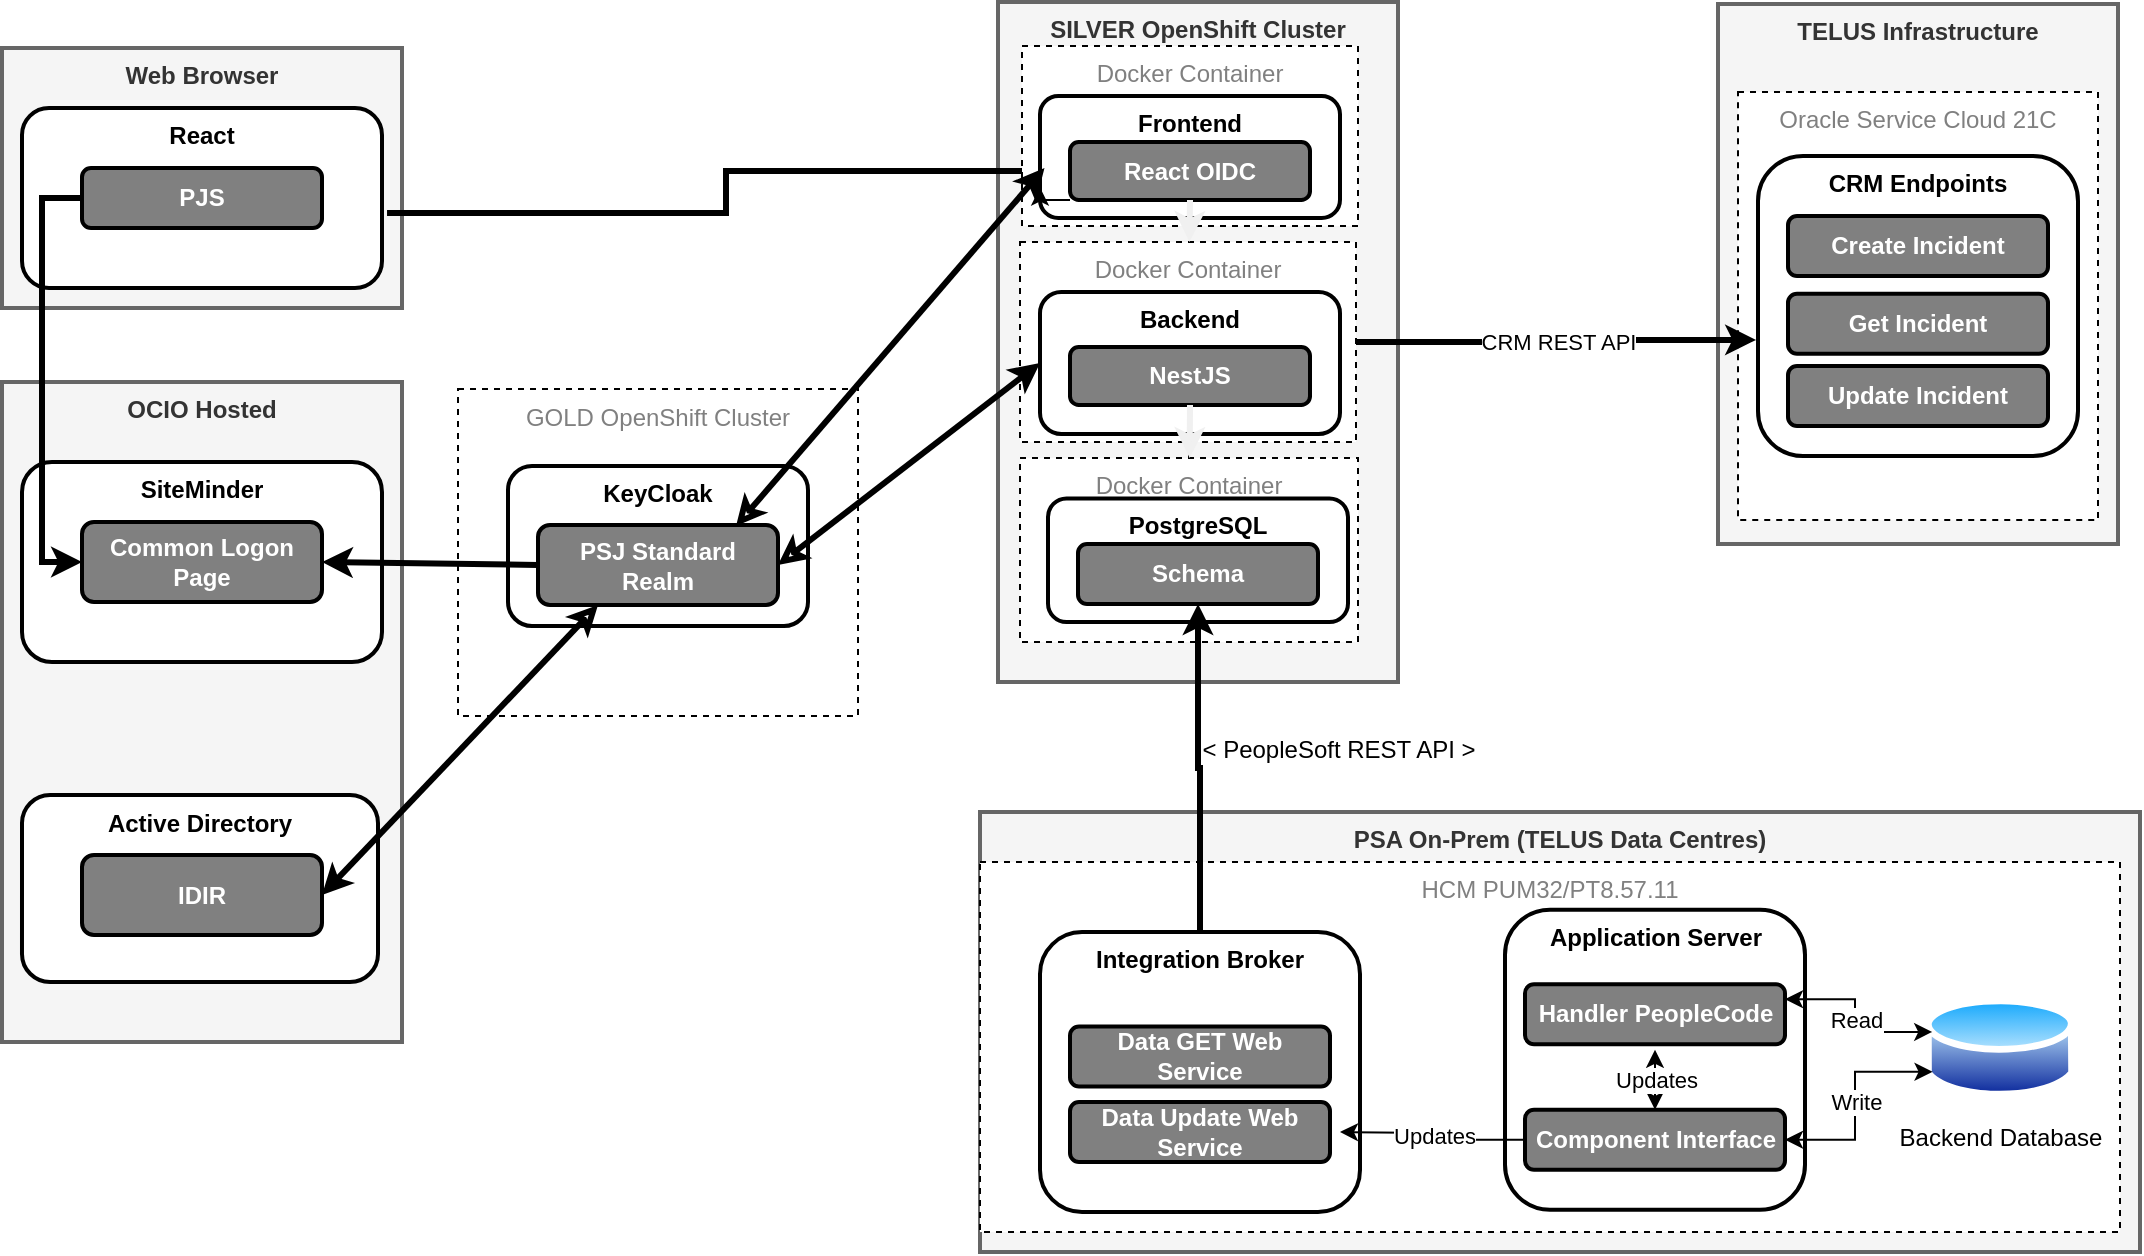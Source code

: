 <mxfile version="24.1.0" type="device" pages="7">
  <diagram id="6HLd_mwrC9RvBNphtoS-" name="Current State (2023)">
    <mxGraphModel dx="1025" dy="878" grid="1" gridSize="10" guides="1" tooltips="1" connect="1" arrows="1" fold="1" page="1" pageScale="1" pageWidth="1400" pageHeight="850" math="0" shadow="0">
      <root>
        <mxCell id="K_QBuxMU5SZqhzT2xsRf-0" />
        <mxCell id="K_QBuxMU5SZqhzT2xsRf-1" parent="K_QBuxMU5SZqhzT2xsRf-0" />
        <mxCell id="cxlx6wL0DeZIZ7aiNUAp-8" value="TELUS Infrastructure" style="rounded=0;whiteSpace=wrap;html=1;verticalAlign=top;fillColor=#f5f5f5;strokeColor=#666666;fontColor=#333333;strokeWidth=2;fontStyle=1" parent="K_QBuxMU5SZqhzT2xsRf-1" vertex="1">
          <mxGeometry x="920" y="11" width="200" height="270" as="geometry" />
        </mxCell>
        <mxCell id="K_QBuxMU5SZqhzT2xsRf-2" value="Web Browser" style="rounded=0;whiteSpace=wrap;html=1;verticalAlign=top;fillColor=#f5f5f5;strokeColor=#666666;fontColor=#333333;strokeWidth=2;fontStyle=1" parent="K_QBuxMU5SZqhzT2xsRf-1" vertex="1">
          <mxGeometry x="62" y="33" width="200" height="130" as="geometry" />
        </mxCell>
        <mxCell id="K_QBuxMU5SZqhzT2xsRf-3" value="React" style="rounded=1;whiteSpace=wrap;html=1;strokeWidth=2;verticalAlign=top;fontStyle=1" parent="K_QBuxMU5SZqhzT2xsRf-1" vertex="1">
          <mxGeometry x="72" y="63" width="180" height="90" as="geometry" />
        </mxCell>
        <mxCell id="K_QBuxMU5SZqhzT2xsRf-4" value="PJS" style="rounded=1;whiteSpace=wrap;html=1;strokeWidth=2;fillColor=#808080;fontColor=#FFFFFF;fontStyle=1" parent="K_QBuxMU5SZqhzT2xsRf-1" vertex="1">
          <mxGeometry x="102" y="93" width="120" height="30" as="geometry" />
        </mxCell>
        <mxCell id="K_QBuxMU5SZqhzT2xsRf-6" value="OCIO Hosted" style="rounded=0;whiteSpace=wrap;html=1;verticalAlign=top;fillColor=#f5f5f5;strokeColor=#666666;fontColor=#333333;strokeWidth=2;fontStyle=1" parent="K_QBuxMU5SZqhzT2xsRf-1" vertex="1">
          <mxGeometry x="62" y="200" width="200" height="330" as="geometry" />
        </mxCell>
        <mxCell id="K_QBuxMU5SZqhzT2xsRf-7" value="SiteMinder" style="rounded=1;whiteSpace=wrap;html=1;strokeWidth=2;verticalAlign=top;fontStyle=1" parent="K_QBuxMU5SZqhzT2xsRf-1" vertex="1">
          <mxGeometry x="72" y="240" width="180" height="100" as="geometry" />
        </mxCell>
        <mxCell id="K_QBuxMU5SZqhzT2xsRf-8" value="Common Logon Page" style="rounded=1;whiteSpace=wrap;html=1;strokeWidth=2;fillColor=#808080;fontColor=#FFFFFF;fontStyle=1" parent="K_QBuxMU5SZqhzT2xsRf-1" vertex="1">
          <mxGeometry x="102" y="270" width="120" height="40" as="geometry" />
        </mxCell>
        <mxCell id="K_QBuxMU5SZqhzT2xsRf-12" style="edgeStyle=orthogonalEdgeStyle;rounded=0;orthogonalLoop=1;jettySize=auto;html=1;startArrow=classic;startFill=1;endArrow=none;endFill=0;fontColor=#FFFFFF;entryX=0;entryY=0.5;entryDx=0;entryDy=0;strokeWidth=3;exitX=0;exitY=0.5;exitDx=0;exitDy=0;" parent="K_QBuxMU5SZqhzT2xsRf-1" source="K_QBuxMU5SZqhzT2xsRf-8" target="K_QBuxMU5SZqhzT2xsRf-4" edge="1">
          <mxGeometry relative="1" as="geometry">
            <mxPoint x="2" y="115" as="targetPoint" />
            <mxPoint x="102" y="280" as="sourcePoint" />
          </mxGeometry>
        </mxCell>
        <mxCell id="K_QBuxMU5SZqhzT2xsRf-16" value="SILVER OpenShift Cluster" style="rounded=0;whiteSpace=wrap;html=1;verticalAlign=top;fillColor=#f5f5f5;strokeColor=#666666;fontColor=#333333;strokeWidth=2;fontStyle=1" parent="K_QBuxMU5SZqhzT2xsRf-1" vertex="1">
          <mxGeometry x="560" y="10" width="200" height="340" as="geometry" />
        </mxCell>
        <mxCell id="K_QBuxMU5SZqhzT2xsRf-23" style="edgeStyle=orthogonalEdgeStyle;rounded=0;orthogonalLoop=1;jettySize=auto;html=1;startArrow=classic;startFill=1;endArrow=none;endFill=0;fontColor=#FFFFFF;entryX=1.014;entryY=0.583;entryDx=0;entryDy=0;strokeWidth=3;entryPerimeter=0;exitX=0;exitY=0.5;exitDx=0;exitDy=0;" parent="K_QBuxMU5SZqhzT2xsRf-1" source="lvxmBx3G2S1z5PVKEt38-3" target="K_QBuxMU5SZqhzT2xsRf-3" edge="1">
          <mxGeometry relative="1" as="geometry">
            <mxPoint x="231.69" y="103.759" as="targetPoint" />
            <mxPoint x="570" y="140" as="sourcePoint" />
          </mxGeometry>
        </mxCell>
        <mxCell id="K_QBuxMU5SZqhzT2xsRf-24" value="GOLD OpenShift Cluster" style="rounded=0;whiteSpace=wrap;html=1;strokeWidth=1;fillColor=#FFFFFF;fontColor=#808080;dashed=1;verticalAlign=top;" parent="K_QBuxMU5SZqhzT2xsRf-1" vertex="1">
          <mxGeometry x="290" y="203.5" width="200" height="163.5" as="geometry" />
        </mxCell>
        <mxCell id="K_QBuxMU5SZqhzT2xsRf-25" value="KeyCloak" style="rounded=1;whiteSpace=wrap;html=1;strokeWidth=2;verticalAlign=top;fontStyle=1" parent="K_QBuxMU5SZqhzT2xsRf-1" vertex="1">
          <mxGeometry x="315" y="242" width="150" height="80" as="geometry" />
        </mxCell>
        <mxCell id="K_QBuxMU5SZqhzT2xsRf-26" style="rounded=0;orthogonalLoop=1;jettySize=auto;html=1;startArrow=classic;startFill=1;endArrow=none;endFill=0;fontColor=#FFFFFF;strokeWidth=3;exitX=1;exitY=0.5;exitDx=0;exitDy=0;entryX=0;entryY=0.5;entryDx=0;entryDy=0;" parent="K_QBuxMU5SZqhzT2xsRf-1" source="K_QBuxMU5SZqhzT2xsRf-8" target="K_QBuxMU5SZqhzT2xsRf-29" edge="1">
          <mxGeometry relative="1" as="geometry">
            <mxPoint x="340" y="341" as="targetPoint" />
            <mxPoint x="327" y="143.833" as="sourcePoint" />
          </mxGeometry>
        </mxCell>
        <mxCell id="K_QBuxMU5SZqhzT2xsRf-29" value="PSJ Standard&lt;br&gt;Realm" style="rounded=1;whiteSpace=wrap;html=1;strokeWidth=2;fillColor=#808080;fontColor=#FFFFFF;fontStyle=1" parent="K_QBuxMU5SZqhzT2xsRf-1" vertex="1">
          <mxGeometry x="330" y="271.5" width="120" height="40" as="geometry" />
        </mxCell>
        <mxCell id="K_QBuxMU5SZqhzT2xsRf-32" value="Docker Container" style="rounded=0;whiteSpace=wrap;html=1;strokeWidth=1;fillColor=#FFFFFF;fontColor=#808080;dashed=1;verticalAlign=top;" parent="K_QBuxMU5SZqhzT2xsRf-1" vertex="1">
          <mxGeometry x="572" y="32" width="168" height="90" as="geometry" />
        </mxCell>
        <mxCell id="K_QBuxMU5SZqhzT2xsRf-102" value="Active Directory" style="rounded=1;whiteSpace=wrap;html=1;strokeWidth=2;verticalAlign=top;fontStyle=1" parent="K_QBuxMU5SZqhzT2xsRf-1" vertex="1">
          <mxGeometry x="72" y="406.5" width="178" height="93.5" as="geometry" />
        </mxCell>
        <mxCell id="K_QBuxMU5SZqhzT2xsRf-103" value="IDIR" style="rounded=1;whiteSpace=wrap;html=1;strokeWidth=2;fillColor=#808080;fontColor=#FFFFFF;fontStyle=1" parent="K_QBuxMU5SZqhzT2xsRf-1" vertex="1">
          <mxGeometry x="102" y="436.5" width="120" height="40" as="geometry" />
        </mxCell>
        <mxCell id="K_QBuxMU5SZqhzT2xsRf-104" style="rounded=0;orthogonalLoop=1;jettySize=auto;html=1;startArrow=classic;startFill=1;endArrow=classic;endFill=0;fontColor=#FFFFFF;entryX=0.25;entryY=1;entryDx=0;entryDy=0;strokeWidth=3;exitX=1;exitY=0.5;exitDx=0;exitDy=0;" parent="K_QBuxMU5SZqhzT2xsRf-1" source="K_QBuxMU5SZqhzT2xsRf-103" target="K_QBuxMU5SZqhzT2xsRf-29" edge="1">
          <mxGeometry relative="1" as="geometry">
            <mxPoint x="380" y="308" as="targetPoint" />
            <mxPoint x="300" y="469.75" as="sourcePoint" />
          </mxGeometry>
        </mxCell>
        <mxCell id="lvxmBx3G2S1z5PVKEt38-1" value="Frontend" style="rounded=1;whiteSpace=wrap;html=1;strokeWidth=2;verticalAlign=top;fontStyle=1" parent="K_QBuxMU5SZqhzT2xsRf-1" vertex="1">
          <mxGeometry x="581" y="57" width="150" height="61" as="geometry" />
        </mxCell>
        <mxCell id="cxlx6wL0DeZIZ7aiNUAp-5" style="edgeStyle=orthogonalEdgeStyle;rounded=0;orthogonalLoop=1;jettySize=auto;html=1;exitX=0;exitY=1;exitDx=0;exitDy=0;entryX=0;entryY=0.75;entryDx=0;entryDy=0;" parent="K_QBuxMU5SZqhzT2xsRf-1" source="lvxmBx3G2S1z5PVKEt38-3" target="lvxmBx3G2S1z5PVKEt38-1" edge="1">
          <mxGeometry relative="1" as="geometry" />
        </mxCell>
        <mxCell id="lvxmBx3G2S1z5PVKEt38-3" value="React OIDC" style="rounded=1;whiteSpace=wrap;html=1;strokeWidth=2;fillColor=#808080;fontColor=#FFFFFF;fontStyle=1" parent="K_QBuxMU5SZqhzT2xsRf-1" vertex="1">
          <mxGeometry x="596" y="80" width="120" height="29" as="geometry" />
        </mxCell>
        <mxCell id="K_QBuxMU5SZqhzT2xsRf-35" style="rounded=0;orthogonalLoop=1;jettySize=auto;html=1;startArrow=classic;startFill=none;endArrow=classic;endFill=0;fontColor=#FFFFFF;entryX=0.825;entryY=0.013;entryDx=0;entryDy=0;strokeWidth=3;exitX=0.015;exitY=0.59;exitDx=0;exitDy=0;entryPerimeter=0;exitPerimeter=0;" parent="K_QBuxMU5SZqhzT2xsRf-1" source="lvxmBx3G2S1z5PVKEt38-1" target="K_QBuxMU5SZqhzT2xsRf-29" edge="1">
          <mxGeometry relative="1" as="geometry">
            <mxPoint x="232" y="144" as="targetPoint" />
            <mxPoint x="643" y="239.5" as="sourcePoint" />
          </mxGeometry>
        </mxCell>
        <mxCell id="cxlx6wL0DeZIZ7aiNUAp-7" value="" style="edgeStyle=orthogonalEdgeStyle;rounded=0;orthogonalLoop=1;jettySize=auto;html=1;" parent="K_QBuxMU5SZqhzT2xsRf-1" source="1aVcnSjk-FRP3_ZyV93Z-4" target="5025GTGd8AO8HLL-Ir_8-3" edge="1">
          <mxGeometry relative="1" as="geometry" />
        </mxCell>
        <mxCell id="1aVcnSjk-FRP3_ZyV93Z-4" value="Docker Container" style="rounded=0;whiteSpace=wrap;html=1;strokeWidth=1;fillColor=#FFFFFF;fontColor=#808080;dashed=1;verticalAlign=top;" parent="K_QBuxMU5SZqhzT2xsRf-1" vertex="1">
          <mxGeometry x="571" y="238" width="169" height="92" as="geometry" />
        </mxCell>
        <mxCell id="1aVcnSjk-FRP3_ZyV93Z-5" value="PostgreSQL" style="rounded=1;whiteSpace=wrap;html=1;strokeWidth=2;verticalAlign=top;fontStyle=1" parent="K_QBuxMU5SZqhzT2xsRf-1" vertex="1">
          <mxGeometry x="585" y="258.25" width="150" height="61.75" as="geometry" />
        </mxCell>
        <mxCell id="1aVcnSjk-FRP3_ZyV93Z-6" value="Schema" style="rounded=1;whiteSpace=wrap;html=1;strokeWidth=2;fillColor=#808080;fontColor=#FFFFFF;fontStyle=1" parent="K_QBuxMU5SZqhzT2xsRf-1" vertex="1">
          <mxGeometry x="600" y="281" width="120" height="30" as="geometry" />
        </mxCell>
        <mxCell id="5025GTGd8AO8HLL-Ir_8-1" value="Docker Container" style="rounded=0;whiteSpace=wrap;html=1;strokeWidth=1;fillColor=#FFFFFF;fontColor=#808080;dashed=1;verticalAlign=top;" parent="K_QBuxMU5SZqhzT2xsRf-1" vertex="1">
          <mxGeometry x="571" y="130" width="168" height="100" as="geometry" />
        </mxCell>
        <mxCell id="5025GTGd8AO8HLL-Ir_8-2" value="Backend" style="rounded=1;whiteSpace=wrap;html=1;strokeWidth=2;verticalAlign=top;fontStyle=1" parent="K_QBuxMU5SZqhzT2xsRf-1" vertex="1">
          <mxGeometry x="581" y="155" width="150" height="71" as="geometry" />
        </mxCell>
        <mxCell id="5025GTGd8AO8HLL-Ir_8-3" value="NestJS" style="rounded=1;whiteSpace=wrap;html=1;strokeWidth=2;fillColor=#808080;fontColor=#FFFFFF;fontStyle=1" parent="K_QBuxMU5SZqhzT2xsRf-1" vertex="1">
          <mxGeometry x="596" y="182.5" width="120" height="29" as="geometry" />
        </mxCell>
        <mxCell id="HckMGEewVgxjDHICPdSF-2" style="rounded=0;orthogonalLoop=1;jettySize=auto;html=1;exitX=0.5;exitY=1;exitDx=0;exitDy=0;strokeColor=#f0f0f0;strokeWidth=3;startArrow=none;startFill=0;" parent="K_QBuxMU5SZqhzT2xsRf-1" source="5025GTGd8AO8HLL-Ir_8-3" target="1aVcnSjk-FRP3_ZyV93Z-4" edge="1">
          <mxGeometry relative="1" as="geometry">
            <mxPoint x="740" y="398.5" as="sourcePoint" />
            <mxPoint x="834" y="401.5" as="targetPoint" />
          </mxGeometry>
        </mxCell>
        <mxCell id="hllXk-hB4Pzi_hO26h7C-1" value="PSA On-Prem (TELUS Data Centres)" style="rounded=0;whiteSpace=wrap;html=1;verticalAlign=top;fillColor=#f5f5f5;strokeColor=#666666;fontColor=#333333;strokeWidth=2;fontStyle=1" parent="K_QBuxMU5SZqhzT2xsRf-1" vertex="1">
          <mxGeometry x="551" y="415" width="580" height="220" as="geometry" />
        </mxCell>
        <mxCell id="hllXk-hB4Pzi_hO26h7C-2" value="HCM&amp;nbsp;PUM32/PT8.57.11" style="rounded=0;whiteSpace=wrap;html=1;strokeWidth=1;fillColor=#FFFFFF;fontColor=#808080;dashed=1;verticalAlign=top;" parent="K_QBuxMU5SZqhzT2xsRf-1" vertex="1">
          <mxGeometry x="551" y="440" width="570" height="185" as="geometry" />
        </mxCell>
        <mxCell id="hllXk-hB4Pzi_hO26h7C-3" value="Application Server" style="rounded=1;whiteSpace=wrap;html=1;strokeWidth=2;verticalAlign=top;fontStyle=1" parent="K_QBuxMU5SZqhzT2xsRf-1" vertex="1">
          <mxGeometry x="813.5" y="463.88" width="150" height="150" as="geometry" />
        </mxCell>
        <mxCell id="hllXk-hB4Pzi_hO26h7C-4" value="Backend Database" style="image;aspect=fixed;perimeter=ellipsePerimeter;html=1;align=center;shadow=0;dashed=0;spacingTop=3;image=img/lib/active_directory/database.svg;" parent="K_QBuxMU5SZqhzT2xsRf-1" vertex="1">
          <mxGeometry x="1023.5" y="505.01" width="75" height="55.5" as="geometry" />
        </mxCell>
        <mxCell id="Iuz-hMjxtsss1dIR_W5j-0" style="rounded=0;orthogonalLoop=1;jettySize=auto;html=1;exitX=0.5;exitY=1;exitDx=0;exitDy=0;strokeColor=#f0f0f0;strokeWidth=3;startArrow=none;startFill=0;" parent="K_QBuxMU5SZqhzT2xsRf-1" source="lvxmBx3G2S1z5PVKEt38-3" target="5025GTGd8AO8HLL-Ir_8-1" edge="1">
          <mxGeometry relative="1" as="geometry">
            <mxPoint x="810" y="206.5" as="sourcePoint" />
            <mxPoint x="660" y="190" as="targetPoint" />
          </mxGeometry>
        </mxCell>
        <mxCell id="INIjrwLL48IzUP6zyKOr-1" value="Integration Broker" style="rounded=1;whiteSpace=wrap;html=1;strokeWidth=2;verticalAlign=top;fontStyle=1" parent="K_QBuxMU5SZqhzT2xsRf-1" vertex="1">
          <mxGeometry x="581" y="475" width="160" height="140" as="geometry" />
        </mxCell>
        <mxCell id="INIjrwLL48IzUP6zyKOr-2" value="Handler PeopleCode" style="rounded=1;whiteSpace=wrap;html=1;strokeWidth=2;fillColor=#808080;fontColor=#FFFFFF;fontStyle=1" parent="K_QBuxMU5SZqhzT2xsRf-1" vertex="1">
          <mxGeometry x="823.5" y="501.13" width="130" height="30" as="geometry" />
        </mxCell>
        <mxCell id="INIjrwLL48IzUP6zyKOr-3" value="Data GET Web Service" style="rounded=1;whiteSpace=wrap;html=1;strokeWidth=2;fillColor=#808080;fontColor=#FFFFFF;fontStyle=1" parent="K_QBuxMU5SZqhzT2xsRf-1" vertex="1">
          <mxGeometry x="596" y="522.25" width="130" height="30" as="geometry" />
        </mxCell>
        <mxCell id="INIjrwLL48IzUP6zyKOr-6" value="Data Update Web Service" style="rounded=1;whiteSpace=wrap;html=1;strokeWidth=2;fillColor=#808080;fontColor=#FFFFFF;fontStyle=1" parent="K_QBuxMU5SZqhzT2xsRf-1" vertex="1">
          <mxGeometry x="596" y="560" width="130" height="30" as="geometry" />
        </mxCell>
        <mxCell id="INIjrwLL48IzUP6zyKOr-9" value="Updates" style="edgeStyle=orthogonalEdgeStyle;rounded=0;orthogonalLoop=1;jettySize=auto;html=1;" parent="K_QBuxMU5SZqhzT2xsRf-1" source="INIjrwLL48IzUP6zyKOr-7" edge="1">
          <mxGeometry relative="1" as="geometry">
            <mxPoint x="731" y="575" as="targetPoint" />
          </mxGeometry>
        </mxCell>
        <mxCell id="INIjrwLL48IzUP6zyKOr-7" value="Component Interface" style="rounded=1;whiteSpace=wrap;html=1;strokeWidth=2;fillColor=#808080;fontColor=#FFFFFF;fontStyle=1" parent="K_QBuxMU5SZqhzT2xsRf-1" vertex="1">
          <mxGeometry x="823.5" y="563.88" width="130" height="30" as="geometry" />
        </mxCell>
        <mxCell id="INIjrwLL48IzUP6zyKOr-8" value="Read" style="endArrow=classic;startArrow=classic;html=1;rounded=0;entryX=1;entryY=0.25;entryDx=0;entryDy=0;exitX=0.048;exitY=0.36;exitDx=0;exitDy=0;edgeStyle=orthogonalEdgeStyle;exitPerimeter=0;" parent="K_QBuxMU5SZqhzT2xsRf-1" source="hllXk-hB4Pzi_hO26h7C-4" target="INIjrwLL48IzUP6zyKOr-2" edge="1">
          <mxGeometry width="50" height="50" relative="1" as="geometry">
            <mxPoint x="673.5" y="531.63" as="sourcePoint" />
            <mxPoint x="715.5" y="481.13" as="targetPoint" />
          </mxGeometry>
        </mxCell>
        <mxCell id="INIjrwLL48IzUP6zyKOr-11" value="Updates" style="endArrow=classic;startArrow=classic;html=1;rounded=0;exitX=0.5;exitY=0;exitDx=0;exitDy=0;" parent="K_QBuxMU5SZqhzT2xsRf-1" source="INIjrwLL48IzUP6zyKOr-7" edge="1">
          <mxGeometry width="50" height="50" relative="1" as="geometry">
            <mxPoint x="863.5" y="563.88" as="sourcePoint" />
            <mxPoint x="888.5" y="533.88" as="targetPoint" />
          </mxGeometry>
        </mxCell>
        <mxCell id="gb7m2MoT9LH4R41SqagX-0" style="rounded=0;orthogonalLoop=1;jettySize=auto;html=1;startArrow=classic;startFill=none;endArrow=classic;endFill=0;fontColor=#FFFFFF;entryX=1;entryY=0.5;entryDx=0;entryDy=0;strokeWidth=3;exitX=0;exitY=0.5;exitDx=0;exitDy=0;" parent="K_QBuxMU5SZqhzT2xsRf-1" source="5025GTGd8AO8HLL-Ir_8-2" target="K_QBuxMU5SZqhzT2xsRf-29" edge="1">
          <mxGeometry relative="1" as="geometry">
            <mxPoint x="460" y="305" as="targetPoint" />
            <mxPoint x="586" y="209" as="sourcePoint" />
          </mxGeometry>
        </mxCell>
        <mxCell id="cxlx6wL0DeZIZ7aiNUAp-10" value="" style="edgeStyle=orthogonalEdgeStyle;rounded=0;orthogonalLoop=1;jettySize=auto;html=1;strokeWidth=3;exitX=0.5;exitY=0;exitDx=0;exitDy=0;" parent="K_QBuxMU5SZqhzT2xsRf-1" source="INIjrwLL48IzUP6zyKOr-1" target="1aVcnSjk-FRP3_ZyV93Z-6" edge="1">
          <mxGeometry relative="1" as="geometry" />
        </mxCell>
        <mxCell id="uRPvxLZDYJRnBZ5kljZp-0" value="&lt;font style=&quot;font-size: 12px; font-weight: normal;&quot;&gt;&amp;lt; PeopleSoft REST API &amp;gt;&lt;/font&gt;" style="text;strokeColor=none;fillColor=none;html=1;fontSize=24;fontStyle=1;verticalAlign=middle;align=center;" parent="K_QBuxMU5SZqhzT2xsRf-1" vertex="1">
          <mxGeometry x="680" y="360" width="100" height="40" as="geometry" />
        </mxCell>
        <mxCell id="axF4RNdfy4r__vomsqoD-2" value="Write" style="endArrow=classic;startArrow=classic;html=1;rounded=0;entryX=1;entryY=0.5;entryDx=0;entryDy=0;exitX=0;exitY=0.75;exitDx=0;exitDy=0;edgeStyle=orthogonalEdgeStyle;" parent="K_QBuxMU5SZqhzT2xsRf-1" source="hllXk-hB4Pzi_hO26h7C-4" target="INIjrwLL48IzUP6zyKOr-7" edge="1">
          <mxGeometry width="50" height="50" relative="1" as="geometry">
            <mxPoint x="1039" y="557" as="sourcePoint" />
            <mxPoint x="966" y="545" as="targetPoint" />
          </mxGeometry>
        </mxCell>
        <mxCell id="wtyjaUxwXOXb-_P5Iy3v-0" value="Oracle Service Cloud 21C" style="rounded=0;whiteSpace=wrap;html=1;strokeWidth=1;fillColor=#FFFFFF;fontColor=#808080;dashed=1;verticalAlign=top;" parent="K_QBuxMU5SZqhzT2xsRf-1" vertex="1">
          <mxGeometry x="930" y="54.94" width="180" height="214.12" as="geometry" />
        </mxCell>
        <mxCell id="cxlx6wL0DeZIZ7aiNUAp-0" value="CRM Endpoints" style="rounded=1;whiteSpace=wrap;html=1;strokeWidth=2;verticalAlign=top;fontStyle=1" parent="K_QBuxMU5SZqhzT2xsRf-1" vertex="1">
          <mxGeometry x="940" y="87" width="160" height="150" as="geometry" />
        </mxCell>
        <mxCell id="cxlx6wL0DeZIZ7aiNUAp-12" value="CRM REST API" style="edgeStyle=orthogonalEdgeStyle;rounded=0;orthogonalLoop=1;jettySize=auto;html=1;strokeWidth=3;exitX=1;exitY=0.5;exitDx=0;exitDy=0;entryX=-0.006;entryY=0.613;entryDx=0;entryDy=0;entryPerimeter=0;" parent="K_QBuxMU5SZqhzT2xsRf-1" source="5025GTGd8AO8HLL-Ir_8-1" target="cxlx6wL0DeZIZ7aiNUAp-0" edge="1">
          <mxGeometry relative="1" as="geometry">
            <mxPoint x="1040" y="294" as="sourcePoint" />
            <mxPoint x="1180" y="200" as="targetPoint" />
          </mxGeometry>
        </mxCell>
        <mxCell id="cxlx6wL0DeZIZ7aiNUAp-1" value="Create Incident" style="rounded=1;whiteSpace=wrap;html=1;strokeWidth=2;fillColor=#808080;fontColor=#FFFFFF;fontStyle=1" parent="K_QBuxMU5SZqhzT2xsRf-1" vertex="1">
          <mxGeometry x="955" y="117" width="130" height="30" as="geometry" />
        </mxCell>
        <mxCell id="cxlx6wL0DeZIZ7aiNUAp-2" value="Get Incident" style="rounded=1;whiteSpace=wrap;html=1;strokeWidth=2;fillColor=#808080;fontColor=#FFFFFF;fontStyle=1" parent="K_QBuxMU5SZqhzT2xsRf-1" vertex="1">
          <mxGeometry x="955" y="155.88" width="130" height="30" as="geometry" />
        </mxCell>
        <mxCell id="cxlx6wL0DeZIZ7aiNUAp-4" value="Update Incident" style="rounded=1;whiteSpace=wrap;html=1;strokeWidth=2;fillColor=#808080;fontColor=#FFFFFF;fontStyle=1" parent="K_QBuxMU5SZqhzT2xsRf-1" vertex="1">
          <mxGeometry x="955" y="192" width="130" height="30" as="geometry" />
        </mxCell>
      </root>
    </mxGraphModel>
  </diagram>
  <diagram name="Future State (Summer 2023)" id="bvdKIkIEqiYaOEqWQCFf">
    <mxGraphModel dx="1025" dy="878" grid="1" gridSize="10" guides="1" tooltips="1" connect="1" arrows="1" fold="1" page="1" pageScale="1" pageWidth="1400" pageHeight="850" math="0" shadow="0">
      <root>
        <mxCell id="vyfS_lraS6Im4vnFpmje-0" />
        <mxCell id="vyfS_lraS6Im4vnFpmje-1" parent="vyfS_lraS6Im4vnFpmje-0" />
        <mxCell id="vyfS_lraS6Im4vnFpmje-2" value="TELUS Infrastructure" style="rounded=0;whiteSpace=wrap;html=1;verticalAlign=top;fillColor=#f5f5f5;strokeColor=#666666;fontColor=#333333;strokeWidth=2;fontStyle=1" parent="vyfS_lraS6Im4vnFpmje-1" vertex="1">
          <mxGeometry x="920" y="11" width="200" height="270" as="geometry" />
        </mxCell>
        <mxCell id="vyfS_lraS6Im4vnFpmje-3" value="Web Browser" style="rounded=0;whiteSpace=wrap;html=1;verticalAlign=top;fillColor=#f5f5f5;strokeColor=#666666;fontColor=#333333;strokeWidth=2;fontStyle=1" parent="vyfS_lraS6Im4vnFpmje-1" vertex="1">
          <mxGeometry x="62" y="33" width="200" height="130" as="geometry" />
        </mxCell>
        <mxCell id="vyfS_lraS6Im4vnFpmje-4" value="React" style="rounded=1;whiteSpace=wrap;html=1;strokeWidth=2;verticalAlign=top;fontStyle=1" parent="vyfS_lraS6Im4vnFpmje-1" vertex="1">
          <mxGeometry x="72" y="63" width="180" height="90" as="geometry" />
        </mxCell>
        <mxCell id="vyfS_lraS6Im4vnFpmje-5" value="PJS" style="rounded=1;whiteSpace=wrap;html=1;strokeWidth=2;fillColor=#808080;fontColor=#FFFFFF;fontStyle=1" parent="vyfS_lraS6Im4vnFpmje-1" vertex="1">
          <mxGeometry x="102" y="93" width="120" height="30" as="geometry" />
        </mxCell>
        <mxCell id="vyfS_lraS6Im4vnFpmje-6" value="OCIO Hosted" style="rounded=0;whiteSpace=wrap;html=1;verticalAlign=top;fillColor=#f5f5f5;strokeColor=#666666;fontColor=#333333;strokeWidth=2;fontStyle=1" parent="vyfS_lraS6Im4vnFpmje-1" vertex="1">
          <mxGeometry x="62" y="200" width="200" height="330" as="geometry" />
        </mxCell>
        <mxCell id="vyfS_lraS6Im4vnFpmje-7" value="SiteMinder" style="rounded=1;whiteSpace=wrap;html=1;strokeWidth=2;verticalAlign=top;fontStyle=1" parent="vyfS_lraS6Im4vnFpmje-1" vertex="1">
          <mxGeometry x="72" y="240" width="180" height="100" as="geometry" />
        </mxCell>
        <mxCell id="vyfS_lraS6Im4vnFpmje-8" value="Common Logon Page" style="rounded=1;whiteSpace=wrap;html=1;strokeWidth=2;fillColor=#808080;fontColor=#FFFFFF;fontStyle=1" parent="vyfS_lraS6Im4vnFpmje-1" vertex="1">
          <mxGeometry x="102" y="270" width="120" height="40" as="geometry" />
        </mxCell>
        <mxCell id="vyfS_lraS6Im4vnFpmje-9" style="edgeStyle=orthogonalEdgeStyle;rounded=0;orthogonalLoop=1;jettySize=auto;html=1;startArrow=classic;startFill=1;endArrow=none;endFill=0;fontColor=#FFFFFF;entryX=0;entryY=0.5;entryDx=0;entryDy=0;strokeWidth=3;exitX=0;exitY=0.5;exitDx=0;exitDy=0;" parent="vyfS_lraS6Im4vnFpmje-1" source="vyfS_lraS6Im4vnFpmje-8" target="vyfS_lraS6Im4vnFpmje-5" edge="1">
          <mxGeometry relative="1" as="geometry">
            <mxPoint x="2" y="115" as="targetPoint" />
            <mxPoint x="102" y="280" as="sourcePoint" />
          </mxGeometry>
        </mxCell>
        <mxCell id="vyfS_lraS6Im4vnFpmje-10" value="SILVER OpenShift Cluster" style="rounded=0;whiteSpace=wrap;html=1;verticalAlign=top;fillColor=#f5f5f5;strokeColor=#666666;fontColor=#333333;strokeWidth=2;fontStyle=1" parent="vyfS_lraS6Im4vnFpmje-1" vertex="1">
          <mxGeometry x="560" y="10" width="200" height="340" as="geometry" />
        </mxCell>
        <mxCell id="vyfS_lraS6Im4vnFpmje-11" style="edgeStyle=orthogonalEdgeStyle;rounded=0;orthogonalLoop=1;jettySize=auto;html=1;startArrow=classic;startFill=1;endArrow=none;endFill=0;fontColor=#FFFFFF;entryX=1.014;entryY=0.583;entryDx=0;entryDy=0;strokeWidth=3;entryPerimeter=0;exitX=0;exitY=0.5;exitDx=0;exitDy=0;" parent="vyfS_lraS6Im4vnFpmje-1" source="vyfS_lraS6Im4vnFpmje-22" target="vyfS_lraS6Im4vnFpmje-4" edge="1">
          <mxGeometry relative="1" as="geometry">
            <mxPoint x="231.69" y="103.759" as="targetPoint" />
            <mxPoint x="570" y="140" as="sourcePoint" />
          </mxGeometry>
        </mxCell>
        <mxCell id="vyfS_lraS6Im4vnFpmje-12" value="GOLD OpenShift Cluster" style="rounded=0;whiteSpace=wrap;html=1;strokeWidth=1;fillColor=#FFFFFF;fontColor=#808080;dashed=1;verticalAlign=top;" parent="vyfS_lraS6Im4vnFpmje-1" vertex="1">
          <mxGeometry x="290" y="203.5" width="200" height="163.5" as="geometry" />
        </mxCell>
        <mxCell id="vyfS_lraS6Im4vnFpmje-13" value="KeyCloak" style="rounded=1;whiteSpace=wrap;html=1;strokeWidth=2;verticalAlign=top;fontStyle=1" parent="vyfS_lraS6Im4vnFpmje-1" vertex="1">
          <mxGeometry x="315" y="242" width="150" height="80" as="geometry" />
        </mxCell>
        <mxCell id="vyfS_lraS6Im4vnFpmje-14" style="rounded=0;orthogonalLoop=1;jettySize=auto;html=1;startArrow=classic;startFill=1;endArrow=none;endFill=0;fontColor=#FFFFFF;strokeWidth=3;exitX=1;exitY=0.5;exitDx=0;exitDy=0;entryX=0;entryY=0.5;entryDx=0;entryDy=0;" parent="vyfS_lraS6Im4vnFpmje-1" source="vyfS_lraS6Im4vnFpmje-8" target="vyfS_lraS6Im4vnFpmje-15" edge="1">
          <mxGeometry relative="1" as="geometry">
            <mxPoint x="340" y="341" as="targetPoint" />
            <mxPoint x="327" y="143.833" as="sourcePoint" />
          </mxGeometry>
        </mxCell>
        <mxCell id="vyfS_lraS6Im4vnFpmje-15" value="PSJ Standard&lt;br&gt;Realm" style="rounded=1;whiteSpace=wrap;html=1;strokeWidth=2;fillColor=#808080;fontColor=#FFFFFF;fontStyle=1" parent="vyfS_lraS6Im4vnFpmje-1" vertex="1">
          <mxGeometry x="330" y="271.5" width="120" height="40" as="geometry" />
        </mxCell>
        <mxCell id="vyfS_lraS6Im4vnFpmje-16" value="Docker Container" style="rounded=0;whiteSpace=wrap;html=1;strokeWidth=1;fillColor=#FFFFFF;fontColor=#808080;dashed=1;verticalAlign=top;" parent="vyfS_lraS6Im4vnFpmje-1" vertex="1">
          <mxGeometry x="572" y="32" width="168" height="90" as="geometry" />
        </mxCell>
        <mxCell id="vyfS_lraS6Im4vnFpmje-17" value="Active Directory" style="rounded=1;whiteSpace=wrap;html=1;strokeWidth=2;verticalAlign=top;fontStyle=1" parent="vyfS_lraS6Im4vnFpmje-1" vertex="1">
          <mxGeometry x="72" y="406.5" width="178" height="93.5" as="geometry" />
        </mxCell>
        <mxCell id="vyfS_lraS6Im4vnFpmje-18" value="IDIR" style="rounded=1;whiteSpace=wrap;html=1;strokeWidth=2;fillColor=#808080;fontColor=#FFFFFF;fontStyle=1" parent="vyfS_lraS6Im4vnFpmje-1" vertex="1">
          <mxGeometry x="102" y="436.5" width="120" height="40" as="geometry" />
        </mxCell>
        <mxCell id="vyfS_lraS6Im4vnFpmje-19" style="rounded=0;orthogonalLoop=1;jettySize=auto;html=1;startArrow=classic;startFill=1;endArrow=classic;endFill=0;fontColor=#FFFFFF;entryX=0.25;entryY=1;entryDx=0;entryDy=0;strokeWidth=3;exitX=1;exitY=0.5;exitDx=0;exitDy=0;" parent="vyfS_lraS6Im4vnFpmje-1" source="vyfS_lraS6Im4vnFpmje-18" target="vyfS_lraS6Im4vnFpmje-15" edge="1">
          <mxGeometry relative="1" as="geometry">
            <mxPoint x="380" y="308" as="targetPoint" />
            <mxPoint x="300" y="469.75" as="sourcePoint" />
          </mxGeometry>
        </mxCell>
        <mxCell id="vyfS_lraS6Im4vnFpmje-20" value="Frontend" style="rounded=1;whiteSpace=wrap;html=1;strokeWidth=2;verticalAlign=top;fontStyle=1" parent="vyfS_lraS6Im4vnFpmje-1" vertex="1">
          <mxGeometry x="581" y="57" width="150" height="61" as="geometry" />
        </mxCell>
        <mxCell id="vyfS_lraS6Im4vnFpmje-21" style="edgeStyle=orthogonalEdgeStyle;rounded=0;orthogonalLoop=1;jettySize=auto;html=1;exitX=0;exitY=1;exitDx=0;exitDy=0;entryX=0;entryY=0.75;entryDx=0;entryDy=0;" parent="vyfS_lraS6Im4vnFpmje-1" source="vyfS_lraS6Im4vnFpmje-22" target="vyfS_lraS6Im4vnFpmje-20" edge="1">
          <mxGeometry relative="1" as="geometry" />
        </mxCell>
        <mxCell id="vyfS_lraS6Im4vnFpmje-22" value="React OIDC" style="rounded=1;whiteSpace=wrap;html=1;strokeWidth=2;fillColor=#808080;fontColor=#FFFFFF;fontStyle=1" parent="vyfS_lraS6Im4vnFpmje-1" vertex="1">
          <mxGeometry x="596" y="80" width="120" height="29" as="geometry" />
        </mxCell>
        <mxCell id="vyfS_lraS6Im4vnFpmje-23" style="rounded=0;orthogonalLoop=1;jettySize=auto;html=1;startArrow=classic;startFill=none;endArrow=classic;endFill=0;fontColor=#FFFFFF;entryX=0.825;entryY=0.013;entryDx=0;entryDy=0;strokeWidth=3;exitX=0.015;exitY=0.59;exitDx=0;exitDy=0;entryPerimeter=0;exitPerimeter=0;" parent="vyfS_lraS6Im4vnFpmje-1" source="vyfS_lraS6Im4vnFpmje-20" target="vyfS_lraS6Im4vnFpmje-15" edge="1">
          <mxGeometry relative="1" as="geometry">
            <mxPoint x="232" y="144" as="targetPoint" />
            <mxPoint x="643" y="239.5" as="sourcePoint" />
          </mxGeometry>
        </mxCell>
        <mxCell id="vyfS_lraS6Im4vnFpmje-24" value="" style="edgeStyle=orthogonalEdgeStyle;rounded=0;orthogonalLoop=1;jettySize=auto;html=1;" parent="vyfS_lraS6Im4vnFpmje-1" source="vyfS_lraS6Im4vnFpmje-25" target="vyfS_lraS6Im4vnFpmje-30" edge="1">
          <mxGeometry relative="1" as="geometry" />
        </mxCell>
        <mxCell id="vyfS_lraS6Im4vnFpmje-25" value="Docker Container" style="rounded=0;whiteSpace=wrap;html=1;strokeWidth=1;fillColor=#FFFFFF;fontColor=#808080;dashed=1;verticalAlign=top;" parent="vyfS_lraS6Im4vnFpmje-1" vertex="1">
          <mxGeometry x="571" y="238" width="169" height="92" as="geometry" />
        </mxCell>
        <mxCell id="vyfS_lraS6Im4vnFpmje-26" value="PostgreSQL" style="rounded=1;whiteSpace=wrap;html=1;strokeWidth=2;verticalAlign=top;fontStyle=1" parent="vyfS_lraS6Im4vnFpmje-1" vertex="1">
          <mxGeometry x="585" y="258.25" width="150" height="61.75" as="geometry" />
        </mxCell>
        <mxCell id="vyfS_lraS6Im4vnFpmje-27" value="Schema" style="rounded=1;whiteSpace=wrap;html=1;strokeWidth=2;fillColor=#808080;fontColor=#FFFFFF;fontStyle=1" parent="vyfS_lraS6Im4vnFpmje-1" vertex="1">
          <mxGeometry x="600" y="281" width="120" height="30" as="geometry" />
        </mxCell>
        <mxCell id="vyfS_lraS6Im4vnFpmje-28" value="Docker Container" style="rounded=0;whiteSpace=wrap;html=1;strokeWidth=1;fillColor=#FFFFFF;fontColor=#808080;dashed=1;verticalAlign=top;" parent="vyfS_lraS6Im4vnFpmje-1" vertex="1">
          <mxGeometry x="571" y="130" width="168" height="100" as="geometry" />
        </mxCell>
        <mxCell id="vyfS_lraS6Im4vnFpmje-29" value="Backend" style="rounded=1;whiteSpace=wrap;html=1;strokeWidth=2;verticalAlign=top;fontStyle=1" parent="vyfS_lraS6Im4vnFpmje-1" vertex="1">
          <mxGeometry x="581" y="155" width="150" height="71" as="geometry" />
        </mxCell>
        <mxCell id="vyfS_lraS6Im4vnFpmje-30" value="NestJS" style="rounded=1;whiteSpace=wrap;html=1;strokeWidth=2;fillColor=#808080;fontColor=#FFFFFF;fontStyle=1" parent="vyfS_lraS6Im4vnFpmje-1" vertex="1">
          <mxGeometry x="596" y="182.5" width="120" height="29" as="geometry" />
        </mxCell>
        <mxCell id="vyfS_lraS6Im4vnFpmje-31" style="rounded=0;orthogonalLoop=1;jettySize=auto;html=1;exitX=0.5;exitY=1;exitDx=0;exitDy=0;strokeColor=#f0f0f0;strokeWidth=3;startArrow=none;startFill=0;" parent="vyfS_lraS6Im4vnFpmje-1" source="vyfS_lraS6Im4vnFpmje-30" target="vyfS_lraS6Im4vnFpmje-25" edge="1">
          <mxGeometry relative="1" as="geometry">
            <mxPoint x="740" y="398.5" as="sourcePoint" />
            <mxPoint x="834" y="401.5" as="targetPoint" />
          </mxGeometry>
        </mxCell>
        <mxCell id="vyfS_lraS6Im4vnFpmje-32" value="PSA On-Prem (TELUS Data Centres)" style="rounded=0;whiteSpace=wrap;html=1;verticalAlign=top;fillColor=#f5f5f5;strokeColor=#666666;fontColor=#333333;strokeWidth=2;fontStyle=1" parent="vyfS_lraS6Im4vnFpmje-1" vertex="1">
          <mxGeometry x="551" y="415" width="580" height="220" as="geometry" />
        </mxCell>
        <mxCell id="vyfS_lraS6Im4vnFpmje-33" value="HCM&amp;nbsp;PUM32/PT8.57.11" style="rounded=0;whiteSpace=wrap;html=1;strokeWidth=1;fillColor=#FFFFFF;fontColor=#808080;dashed=1;verticalAlign=top;" parent="vyfS_lraS6Im4vnFpmje-1" vertex="1">
          <mxGeometry x="551" y="440" width="570" height="185" as="geometry" />
        </mxCell>
        <mxCell id="vyfS_lraS6Im4vnFpmje-34" value="Application Server" style="rounded=1;whiteSpace=wrap;html=1;strokeWidth=2;verticalAlign=top;fontStyle=1" parent="vyfS_lraS6Im4vnFpmje-1" vertex="1">
          <mxGeometry x="813.5" y="463.88" width="150" height="150" as="geometry" />
        </mxCell>
        <mxCell id="vyfS_lraS6Im4vnFpmje-35" value="Backend Database" style="image;aspect=fixed;perimeter=ellipsePerimeter;html=1;align=center;shadow=0;dashed=0;spacingTop=3;image=img/lib/active_directory/database.svg;" parent="vyfS_lraS6Im4vnFpmje-1" vertex="1">
          <mxGeometry x="1023.5" y="505.01" width="75" height="55.5" as="geometry" />
        </mxCell>
        <mxCell id="vyfS_lraS6Im4vnFpmje-36" style="rounded=0;orthogonalLoop=1;jettySize=auto;html=1;exitX=0.5;exitY=1;exitDx=0;exitDy=0;strokeColor=#f0f0f0;strokeWidth=3;startArrow=none;startFill=0;" parent="vyfS_lraS6Im4vnFpmje-1" source="vyfS_lraS6Im4vnFpmje-22" target="vyfS_lraS6Im4vnFpmje-28" edge="1">
          <mxGeometry relative="1" as="geometry">
            <mxPoint x="810" y="206.5" as="sourcePoint" />
            <mxPoint x="660" y="190" as="targetPoint" />
          </mxGeometry>
        </mxCell>
        <mxCell id="vyfS_lraS6Im4vnFpmje-37" value="Integration Broker" style="rounded=1;whiteSpace=wrap;html=1;strokeWidth=2;verticalAlign=top;fontStyle=1" parent="vyfS_lraS6Im4vnFpmje-1" vertex="1">
          <mxGeometry x="581" y="475" width="160" height="140" as="geometry" />
        </mxCell>
        <mxCell id="vyfS_lraS6Im4vnFpmje-38" value="Handler PeopleCode" style="rounded=1;whiteSpace=wrap;html=1;strokeWidth=2;fillColor=#808080;fontColor=#FFFFFF;fontStyle=1" parent="vyfS_lraS6Im4vnFpmje-1" vertex="1">
          <mxGeometry x="823.5" y="501.13" width="130" height="30" as="geometry" />
        </mxCell>
        <mxCell id="vyfS_lraS6Im4vnFpmje-39" value="Data GET Web Service" style="rounded=1;whiteSpace=wrap;html=1;strokeWidth=2;fillColor=#808080;fontColor=#FFFFFF;fontStyle=1" parent="vyfS_lraS6Im4vnFpmje-1" vertex="1">
          <mxGeometry x="596" y="522.25" width="130" height="30" as="geometry" />
        </mxCell>
        <mxCell id="vyfS_lraS6Im4vnFpmje-40" value="Data Update Web Service" style="rounded=1;whiteSpace=wrap;html=1;strokeWidth=2;fillColor=#808080;fontColor=#FFFFFF;fontStyle=1" parent="vyfS_lraS6Im4vnFpmje-1" vertex="1">
          <mxGeometry x="596" y="560" width="130" height="30" as="geometry" />
        </mxCell>
        <mxCell id="vyfS_lraS6Im4vnFpmje-41" value="Updates" style="edgeStyle=orthogonalEdgeStyle;rounded=0;orthogonalLoop=1;jettySize=auto;html=1;" parent="vyfS_lraS6Im4vnFpmje-1" source="vyfS_lraS6Im4vnFpmje-42" edge="1">
          <mxGeometry relative="1" as="geometry">
            <mxPoint x="731" y="575" as="targetPoint" />
          </mxGeometry>
        </mxCell>
        <mxCell id="vyfS_lraS6Im4vnFpmje-42" value="Component Interface" style="rounded=1;whiteSpace=wrap;html=1;strokeWidth=2;fillColor=#808080;fontColor=#FFFFFF;fontStyle=1" parent="vyfS_lraS6Im4vnFpmje-1" vertex="1">
          <mxGeometry x="823.5" y="563.88" width="130" height="30" as="geometry" />
        </mxCell>
        <mxCell id="vyfS_lraS6Im4vnFpmje-43" value="Read" style="endArrow=classic;startArrow=classic;html=1;rounded=0;entryX=1;entryY=0.25;entryDx=0;entryDy=0;exitX=0.048;exitY=0.36;exitDx=0;exitDy=0;edgeStyle=orthogonalEdgeStyle;exitPerimeter=0;" parent="vyfS_lraS6Im4vnFpmje-1" source="vyfS_lraS6Im4vnFpmje-35" target="vyfS_lraS6Im4vnFpmje-38" edge="1">
          <mxGeometry width="50" height="50" relative="1" as="geometry">
            <mxPoint x="673.5" y="531.63" as="sourcePoint" />
            <mxPoint x="715.5" y="481.13" as="targetPoint" />
          </mxGeometry>
        </mxCell>
        <mxCell id="vyfS_lraS6Im4vnFpmje-44" value="Updates" style="endArrow=classic;startArrow=classic;html=1;rounded=0;exitX=0.5;exitY=0;exitDx=0;exitDy=0;" parent="vyfS_lraS6Im4vnFpmje-1" source="vyfS_lraS6Im4vnFpmje-42" edge="1">
          <mxGeometry width="50" height="50" relative="1" as="geometry">
            <mxPoint x="863.5" y="563.88" as="sourcePoint" />
            <mxPoint x="888.5" y="533.88" as="targetPoint" />
          </mxGeometry>
        </mxCell>
        <mxCell id="vyfS_lraS6Im4vnFpmje-45" style="rounded=0;orthogonalLoop=1;jettySize=auto;html=1;startArrow=classic;startFill=none;endArrow=classic;endFill=0;fontColor=#FFFFFF;entryX=1;entryY=0.5;entryDx=0;entryDy=0;strokeWidth=3;exitX=0;exitY=0.5;exitDx=0;exitDy=0;" parent="vyfS_lraS6Im4vnFpmje-1" source="vyfS_lraS6Im4vnFpmje-29" target="vyfS_lraS6Im4vnFpmje-15" edge="1">
          <mxGeometry relative="1" as="geometry">
            <mxPoint x="460" y="305" as="targetPoint" />
            <mxPoint x="586" y="209" as="sourcePoint" />
          </mxGeometry>
        </mxCell>
        <mxCell id="vyfS_lraS6Im4vnFpmje-46" value="" style="edgeStyle=orthogonalEdgeStyle;rounded=0;orthogonalLoop=1;jettySize=auto;html=1;strokeWidth=3;exitX=0.5;exitY=0;exitDx=0;exitDy=0;" parent="vyfS_lraS6Im4vnFpmje-1" source="vyfS_lraS6Im4vnFpmje-37" target="vyfS_lraS6Im4vnFpmje-27" edge="1">
          <mxGeometry relative="1" as="geometry" />
        </mxCell>
        <mxCell id="vyfS_lraS6Im4vnFpmje-47" value="&lt;font style=&quot;font-size: 12px; font-weight: normal;&quot;&gt;&amp;lt; PeopleSoft REST API &amp;gt;&lt;/font&gt;" style="text;strokeColor=none;fillColor=none;html=1;fontSize=24;fontStyle=1;verticalAlign=middle;align=center;" parent="vyfS_lraS6Im4vnFpmje-1" vertex="1">
          <mxGeometry x="680" y="360" width="100" height="40" as="geometry" />
        </mxCell>
        <mxCell id="vyfS_lraS6Im4vnFpmje-48" value="Write" style="endArrow=classic;startArrow=classic;html=1;rounded=0;entryX=1;entryY=0.5;entryDx=0;entryDy=0;exitX=0;exitY=0.75;exitDx=0;exitDy=0;edgeStyle=orthogonalEdgeStyle;" parent="vyfS_lraS6Im4vnFpmje-1" source="vyfS_lraS6Im4vnFpmje-35" target="vyfS_lraS6Im4vnFpmje-42" edge="1">
          <mxGeometry width="50" height="50" relative="1" as="geometry">
            <mxPoint x="1039" y="557" as="sourcePoint" />
            <mxPoint x="966" y="545" as="targetPoint" />
          </mxGeometry>
        </mxCell>
        <mxCell id="vyfS_lraS6Im4vnFpmje-49" value="CRM Endpoints" style="rounded=1;whiteSpace=wrap;html=1;strokeWidth=2;verticalAlign=top;fontStyle=1" parent="vyfS_lraS6Im4vnFpmje-1" vertex="1">
          <mxGeometry x="940" y="87" width="160" height="150" as="geometry" />
        </mxCell>
        <mxCell id="vyfS_lraS6Im4vnFpmje-50" value="Create Incident" style="rounded=1;whiteSpace=wrap;html=1;strokeWidth=2;fillColor=#808080;fontColor=#FFFFFF;fontStyle=1" parent="vyfS_lraS6Im4vnFpmje-1" vertex="1">
          <mxGeometry x="955" y="117" width="130" height="30" as="geometry" />
        </mxCell>
        <mxCell id="vyfS_lraS6Im4vnFpmje-51" value="Get Incident" style="rounded=1;whiteSpace=wrap;html=1;strokeWidth=2;fillColor=#808080;fontColor=#FFFFFF;fontStyle=1" parent="vyfS_lraS6Im4vnFpmje-1" vertex="1">
          <mxGeometry x="955" y="155.88" width="130" height="30" as="geometry" />
        </mxCell>
        <mxCell id="vyfS_lraS6Im4vnFpmje-52" value="Update Incident" style="rounded=1;whiteSpace=wrap;html=1;strokeWidth=2;fillColor=#808080;fontColor=#FFFFFF;fontStyle=1" parent="vyfS_lraS6Im4vnFpmje-1" vertex="1">
          <mxGeometry x="955" y="192" width="130" height="30" as="geometry" />
        </mxCell>
        <mxCell id="vyfS_lraS6Im4vnFpmje-53" value="CRM REST API" style="edgeStyle=orthogonalEdgeStyle;rounded=0;orthogonalLoop=1;jettySize=auto;html=1;strokeWidth=3;exitX=1;exitY=0.5;exitDx=0;exitDy=0;entryX=-0.006;entryY=0.613;entryDx=0;entryDy=0;entryPerimeter=0;" parent="vyfS_lraS6Im4vnFpmje-1" source="vyfS_lraS6Im4vnFpmje-28" target="vyfS_lraS6Im4vnFpmje-49" edge="1">
          <mxGeometry relative="1" as="geometry">
            <mxPoint x="1040" y="294" as="sourcePoint" />
            <mxPoint x="1180" y="200" as="targetPoint" />
          </mxGeometry>
        </mxCell>
        <mxCell id="OoTRv2NOrB8Y_zv3uOAV-2" value="Oracle Cloud" style="rounded=0;whiteSpace=wrap;html=1;verticalAlign=top;fillColor=#f5f5f5;strokeColor=#666666;fontColor=#333333;strokeWidth=2;fontStyle=1" parent="vyfS_lraS6Im4vnFpmje-1" vertex="1">
          <mxGeometry x="291.5" y="416.01" width="205" height="190" as="geometry" />
        </mxCell>
        <mxCell id="OoTRv2NOrB8Y_zv3uOAV-3" value="HCM PUM47/PT8.60" style="rounded=0;whiteSpace=wrap;html=1;strokeWidth=1;fillColor=#FFFFFF;fontColor=#808080;dashed=1;verticalAlign=top;" parent="vyfS_lraS6Im4vnFpmje-1" vertex="1">
          <mxGeometry x="311.5" y="506.01" width="170" height="87.5" as="geometry" />
        </mxCell>
        <mxCell id="OoTRv2NOrB8Y_zv3uOAV-4" style="edgeStyle=orthogonalEdgeStyle;rounded=0;orthogonalLoop=1;jettySize=auto;html=1;strokeColor=#3333FF;entryX=-0.002;entryY=0.595;entryDx=0;entryDy=0;entryPerimeter=0;" parent="vyfS_lraS6Im4vnFpmje-1" source="OoTRv2NOrB8Y_zv3uOAV-5" target="vyfS_lraS6Im4vnFpmje-33" edge="1">
          <mxGeometry relative="1" as="geometry">
            <mxPoint x="595.5" y="525.51" as="targetPoint" />
          </mxGeometry>
        </mxCell>
        <mxCell id="OoTRv2NOrB8Y_zv3uOAV-5" value="REST API" style="rounded=1;whiteSpace=wrap;html=1;strokeWidth=2;verticalAlign=top;fontStyle=1" parent="vyfS_lraS6Im4vnFpmje-1" vertex="1">
          <mxGeometry x="326.5" y="536.01" width="140" height="50" as="geometry" />
        </mxCell>
        <mxCell id="OoTRv2NOrB8Y_zv3uOAV-6" value="" style="image;aspect=fixed;perimeter=ellipsePerimeter;html=1;align=center;shadow=0;dashed=0;spacingTop=3;image=img/lib/active_directory/database.svg;" parent="vyfS_lraS6Im4vnFpmje-1" vertex="1">
          <mxGeometry x="361.5" y="446.01" width="75" height="55.5" as="geometry" />
        </mxCell>
        <mxCell id="OoTRv2NOrB8Y_zv3uOAV-7" value="&lt;h1&gt;April 2024&lt;/h1&gt;&lt;div&gt;&lt;br&gt;&lt;/div&gt;&lt;div&gt;Future State - Date to be confirmed&lt;/div&gt;" style="text;html=1;strokeColor=none;fillColor=none;spacing=5;spacingTop=-20;whiteSpace=wrap;overflow=hidden;rounded=0;" parent="vyfS_lraS6Im4vnFpmje-1" vertex="1">
          <mxGeometry x="291.5" y="619.51" width="260" height="122.25" as="geometry" />
        </mxCell>
        <mxCell id="OoTRv2NOrB8Y_zv3uOAV-8" value="for some time, there will be 2 instances" style="text;strokeColor=none;fillColor=none;html=1;fontSize=24;fontStyle=1;verticalAlign=middle;align=center;" parent="vyfS_lraS6Im4vnFpmje-1" vertex="1">
          <mxGeometry x="430" y="700" width="179" height="70" as="geometry" />
        </mxCell>
        <mxCell id="fZEgZ9FnJ1Izq_7MSHT6-0" value="&lt;span dir=&quot;ltr&quot; class=&quot;ui-provider a b c d e f g h i j k l m n o p q r s t u v w x y z ab ac ae af ag ah ai aj ak&quot;&gt;&lt;font color=&quot;#ff6666&quot; style=&quot;font-size: 19px;&quot;&gt;Peopletools upgrade to 8.60 &amp;amp; PUM image 47&lt;/font&gt;&lt;/span&gt;" style="text;whiteSpace=wrap;html=1;" vertex="1" parent="vyfS_lraS6Im4vnFpmje-1">
          <mxGeometry x="841" y="346.5" width="290" height="60" as="geometry" />
        </mxCell>
      </root>
    </mxGraphModel>
  </diagram>
  <diagram name="Future State (after Fall 2024)" id="Nwv56KCiQQvFqfDT8mb1">
    <mxGraphModel dx="1242" dy="879" grid="1" gridSize="10" guides="1" tooltips="1" connect="1" arrows="1" fold="1" page="1" pageScale="1" pageWidth="1400" pageHeight="850" math="0" shadow="0">
      <root>
        <mxCell id="c7-3sQZMRlwT2XABoF5--0" />
        <mxCell id="c7-3sQZMRlwT2XABoF5--1" parent="c7-3sQZMRlwT2XABoF5--0" />
        <mxCell id="c7-3sQZMRlwT2XABoF5--2" value="TELUS Infrastructure" style="rounded=0;whiteSpace=wrap;html=1;verticalAlign=top;fillColor=#f5f5f5;strokeColor=#666666;fontColor=#333333;strokeWidth=2;fontStyle=1" vertex="1" parent="c7-3sQZMRlwT2XABoF5--1">
          <mxGeometry x="920" y="11" width="200" height="270" as="geometry" />
        </mxCell>
        <mxCell id="c7-3sQZMRlwT2XABoF5--3" value="Web Browser" style="rounded=0;whiteSpace=wrap;html=1;verticalAlign=top;fillColor=#f5f5f5;strokeColor=#666666;fontColor=#333333;strokeWidth=2;fontStyle=1" vertex="1" parent="c7-3sQZMRlwT2XABoF5--1">
          <mxGeometry x="62" y="33" width="200" height="130" as="geometry" />
        </mxCell>
        <mxCell id="c7-3sQZMRlwT2XABoF5--4" value="React" style="rounded=1;whiteSpace=wrap;html=1;strokeWidth=2;verticalAlign=top;fontStyle=1" vertex="1" parent="c7-3sQZMRlwT2XABoF5--1">
          <mxGeometry x="72" y="63" width="180" height="90" as="geometry" />
        </mxCell>
        <mxCell id="c7-3sQZMRlwT2XABoF5--5" value="PJS" style="rounded=1;whiteSpace=wrap;html=1;strokeWidth=2;fillColor=#808080;fontColor=#FFFFFF;fontStyle=1" vertex="1" parent="c7-3sQZMRlwT2XABoF5--1">
          <mxGeometry x="102" y="93" width="120" height="30" as="geometry" />
        </mxCell>
        <mxCell id="c7-3sQZMRlwT2XABoF5--6" value="OCIO Hosted" style="rounded=0;whiteSpace=wrap;html=1;verticalAlign=top;fillColor=#f5f5f5;strokeColor=#666666;fontColor=#333333;strokeWidth=2;fontStyle=1" vertex="1" parent="c7-3sQZMRlwT2XABoF5--1">
          <mxGeometry x="62" y="200" width="200" height="330" as="geometry" />
        </mxCell>
        <mxCell id="c7-3sQZMRlwT2XABoF5--7" value="SiteMinder" style="rounded=1;whiteSpace=wrap;html=1;strokeWidth=2;verticalAlign=top;fontStyle=1" vertex="1" parent="c7-3sQZMRlwT2XABoF5--1">
          <mxGeometry x="72" y="240" width="180" height="100" as="geometry" />
        </mxCell>
        <mxCell id="c7-3sQZMRlwT2XABoF5--8" value="Common Logon Page" style="rounded=1;whiteSpace=wrap;html=1;strokeWidth=2;fillColor=#808080;fontColor=#FFFFFF;fontStyle=1" vertex="1" parent="c7-3sQZMRlwT2XABoF5--1">
          <mxGeometry x="102" y="270" width="120" height="40" as="geometry" />
        </mxCell>
        <mxCell id="c7-3sQZMRlwT2XABoF5--9" style="edgeStyle=orthogonalEdgeStyle;rounded=0;orthogonalLoop=1;jettySize=auto;html=1;startArrow=classic;startFill=1;endArrow=none;endFill=0;fontColor=#FFFFFF;entryX=0;entryY=0.5;entryDx=0;entryDy=0;strokeWidth=3;exitX=0;exitY=0.5;exitDx=0;exitDy=0;" edge="1" parent="c7-3sQZMRlwT2XABoF5--1" source="c7-3sQZMRlwT2XABoF5--8" target="c7-3sQZMRlwT2XABoF5--5">
          <mxGeometry relative="1" as="geometry">
            <mxPoint x="2" y="115" as="targetPoint" />
            <mxPoint x="102" y="280" as="sourcePoint" />
          </mxGeometry>
        </mxCell>
        <mxCell id="c7-3sQZMRlwT2XABoF5--10" value="SILVER OpenShift Cluster" style="rounded=0;whiteSpace=wrap;html=1;verticalAlign=top;fillColor=#f5f5f5;strokeColor=#666666;fontColor=#333333;strokeWidth=2;fontStyle=1" vertex="1" parent="c7-3sQZMRlwT2XABoF5--1">
          <mxGeometry x="560" y="10" width="200" height="340" as="geometry" />
        </mxCell>
        <mxCell id="c7-3sQZMRlwT2XABoF5--11" style="edgeStyle=orthogonalEdgeStyle;rounded=0;orthogonalLoop=1;jettySize=auto;html=1;startArrow=classic;startFill=1;endArrow=none;endFill=0;fontColor=#FFFFFF;entryX=1.014;entryY=0.583;entryDx=0;entryDy=0;strokeWidth=3;entryPerimeter=0;exitX=0;exitY=0.5;exitDx=0;exitDy=0;" edge="1" parent="c7-3sQZMRlwT2XABoF5--1" source="c7-3sQZMRlwT2XABoF5--22" target="c7-3sQZMRlwT2XABoF5--4">
          <mxGeometry relative="1" as="geometry">
            <mxPoint x="231.69" y="103.759" as="targetPoint" />
            <mxPoint x="570" y="140" as="sourcePoint" />
          </mxGeometry>
        </mxCell>
        <mxCell id="c7-3sQZMRlwT2XABoF5--12" value="GOLD OpenShift Cluster" style="rounded=0;whiteSpace=wrap;html=1;strokeWidth=1;fillColor=#FFFFFF;fontColor=#808080;dashed=1;verticalAlign=top;" vertex="1" parent="c7-3sQZMRlwT2XABoF5--1">
          <mxGeometry x="290" y="203.5" width="200" height="163.5" as="geometry" />
        </mxCell>
        <mxCell id="c7-3sQZMRlwT2XABoF5--13" value="KeyCloak" style="rounded=1;whiteSpace=wrap;html=1;strokeWidth=2;verticalAlign=top;fontStyle=1" vertex="1" parent="c7-3sQZMRlwT2XABoF5--1">
          <mxGeometry x="315" y="242" width="150" height="80" as="geometry" />
        </mxCell>
        <mxCell id="c7-3sQZMRlwT2XABoF5--14" style="rounded=0;orthogonalLoop=1;jettySize=auto;html=1;startArrow=classic;startFill=1;endArrow=none;endFill=0;fontColor=#FFFFFF;strokeWidth=3;exitX=1;exitY=0.5;exitDx=0;exitDy=0;entryX=0;entryY=0.5;entryDx=0;entryDy=0;" edge="1" parent="c7-3sQZMRlwT2XABoF5--1" source="c7-3sQZMRlwT2XABoF5--8" target="c7-3sQZMRlwT2XABoF5--15">
          <mxGeometry relative="1" as="geometry">
            <mxPoint x="340" y="341" as="targetPoint" />
            <mxPoint x="327" y="143.833" as="sourcePoint" />
          </mxGeometry>
        </mxCell>
        <mxCell id="c7-3sQZMRlwT2XABoF5--15" value="PSJ Standard&lt;br&gt;Realm" style="rounded=1;whiteSpace=wrap;html=1;strokeWidth=2;fillColor=#808080;fontColor=#FFFFFF;fontStyle=1" vertex="1" parent="c7-3sQZMRlwT2XABoF5--1">
          <mxGeometry x="330" y="271.5" width="120" height="40" as="geometry" />
        </mxCell>
        <mxCell id="c7-3sQZMRlwT2XABoF5--16" value="Docker Container" style="rounded=0;whiteSpace=wrap;html=1;strokeWidth=1;fillColor=#FFFFFF;fontColor=#808080;dashed=1;verticalAlign=top;" vertex="1" parent="c7-3sQZMRlwT2XABoF5--1">
          <mxGeometry x="572" y="32" width="168" height="90" as="geometry" />
        </mxCell>
        <mxCell id="c7-3sQZMRlwT2XABoF5--17" value="Active Directory" style="rounded=1;whiteSpace=wrap;html=1;strokeWidth=2;verticalAlign=top;fontStyle=1" vertex="1" parent="c7-3sQZMRlwT2XABoF5--1">
          <mxGeometry x="72" y="406.5" width="178" height="93.5" as="geometry" />
        </mxCell>
        <mxCell id="c7-3sQZMRlwT2XABoF5--18" value="IDIR" style="rounded=1;whiteSpace=wrap;html=1;strokeWidth=2;fillColor=#808080;fontColor=#FFFFFF;fontStyle=1" vertex="1" parent="c7-3sQZMRlwT2XABoF5--1">
          <mxGeometry x="102" y="436.5" width="120" height="40" as="geometry" />
        </mxCell>
        <mxCell id="c7-3sQZMRlwT2XABoF5--19" style="rounded=0;orthogonalLoop=1;jettySize=auto;html=1;startArrow=classic;startFill=1;endArrow=classic;endFill=0;fontColor=#FFFFFF;entryX=0.25;entryY=1;entryDx=0;entryDy=0;strokeWidth=3;exitX=1;exitY=0.5;exitDx=0;exitDy=0;" edge="1" parent="c7-3sQZMRlwT2XABoF5--1" source="c7-3sQZMRlwT2XABoF5--18" target="c7-3sQZMRlwT2XABoF5--15">
          <mxGeometry relative="1" as="geometry">
            <mxPoint x="380" y="308" as="targetPoint" />
            <mxPoint x="300" y="469.75" as="sourcePoint" />
          </mxGeometry>
        </mxCell>
        <mxCell id="c7-3sQZMRlwT2XABoF5--20" value="Frontend" style="rounded=1;whiteSpace=wrap;html=1;strokeWidth=2;verticalAlign=top;fontStyle=1" vertex="1" parent="c7-3sQZMRlwT2XABoF5--1">
          <mxGeometry x="581" y="57" width="150" height="61" as="geometry" />
        </mxCell>
        <mxCell id="c7-3sQZMRlwT2XABoF5--21" style="edgeStyle=orthogonalEdgeStyle;rounded=0;orthogonalLoop=1;jettySize=auto;html=1;exitX=0;exitY=1;exitDx=0;exitDy=0;entryX=0;entryY=0.75;entryDx=0;entryDy=0;" edge="1" parent="c7-3sQZMRlwT2XABoF5--1" source="c7-3sQZMRlwT2XABoF5--22" target="c7-3sQZMRlwT2XABoF5--20">
          <mxGeometry relative="1" as="geometry" />
        </mxCell>
        <mxCell id="c7-3sQZMRlwT2XABoF5--22" value="React OIDC" style="rounded=1;whiteSpace=wrap;html=1;strokeWidth=2;fillColor=#808080;fontColor=#FFFFFF;fontStyle=1" vertex="1" parent="c7-3sQZMRlwT2XABoF5--1">
          <mxGeometry x="596" y="80" width="120" height="29" as="geometry" />
        </mxCell>
        <mxCell id="c7-3sQZMRlwT2XABoF5--23" style="rounded=0;orthogonalLoop=1;jettySize=auto;html=1;startArrow=classic;startFill=none;endArrow=classic;endFill=0;fontColor=#FFFFFF;entryX=0.825;entryY=0.013;entryDx=0;entryDy=0;strokeWidth=3;exitX=0.015;exitY=0.59;exitDx=0;exitDy=0;entryPerimeter=0;exitPerimeter=0;" edge="1" parent="c7-3sQZMRlwT2XABoF5--1" source="c7-3sQZMRlwT2XABoF5--20" target="c7-3sQZMRlwT2XABoF5--15">
          <mxGeometry relative="1" as="geometry">
            <mxPoint x="232" y="144" as="targetPoint" />
            <mxPoint x="643" y="239.5" as="sourcePoint" />
          </mxGeometry>
        </mxCell>
        <mxCell id="c7-3sQZMRlwT2XABoF5--24" value="" style="edgeStyle=orthogonalEdgeStyle;rounded=0;orthogonalLoop=1;jettySize=auto;html=1;" edge="1" parent="c7-3sQZMRlwT2XABoF5--1" source="c7-3sQZMRlwT2XABoF5--25" target="c7-3sQZMRlwT2XABoF5--30">
          <mxGeometry relative="1" as="geometry" />
        </mxCell>
        <mxCell id="c7-3sQZMRlwT2XABoF5--25" value="Docker Container" style="rounded=0;whiteSpace=wrap;html=1;strokeWidth=1;fillColor=#FFFFFF;fontColor=#808080;dashed=1;verticalAlign=top;" vertex="1" parent="c7-3sQZMRlwT2XABoF5--1">
          <mxGeometry x="571" y="238" width="169" height="92" as="geometry" />
        </mxCell>
        <mxCell id="c7-3sQZMRlwT2XABoF5--26" value="PostgreSQL" style="rounded=1;whiteSpace=wrap;html=1;strokeWidth=2;verticalAlign=top;fontStyle=1" vertex="1" parent="c7-3sQZMRlwT2XABoF5--1">
          <mxGeometry x="585" y="258.25" width="150" height="61.75" as="geometry" />
        </mxCell>
        <mxCell id="c7-3sQZMRlwT2XABoF5--27" value="Schema" style="rounded=1;whiteSpace=wrap;html=1;strokeWidth=2;fillColor=#808080;fontColor=#FFFFFF;fontStyle=1" vertex="1" parent="c7-3sQZMRlwT2XABoF5--1">
          <mxGeometry x="600" y="281" width="120" height="30" as="geometry" />
        </mxCell>
        <mxCell id="c7-3sQZMRlwT2XABoF5--28" value="Docker Container" style="rounded=0;whiteSpace=wrap;html=1;strokeWidth=1;fillColor=#FFFFFF;fontColor=#808080;dashed=1;verticalAlign=top;" vertex="1" parent="c7-3sQZMRlwT2XABoF5--1">
          <mxGeometry x="571" y="130" width="168" height="100" as="geometry" />
        </mxCell>
        <mxCell id="c7-3sQZMRlwT2XABoF5--29" value="Backend" style="rounded=1;whiteSpace=wrap;html=1;strokeWidth=2;verticalAlign=top;fontStyle=1" vertex="1" parent="c7-3sQZMRlwT2XABoF5--1">
          <mxGeometry x="581" y="155" width="150" height="71" as="geometry" />
        </mxCell>
        <mxCell id="c7-3sQZMRlwT2XABoF5--30" value="NestJS" style="rounded=1;whiteSpace=wrap;html=1;strokeWidth=2;fillColor=#808080;fontColor=#FFFFFF;fontStyle=1" vertex="1" parent="c7-3sQZMRlwT2XABoF5--1">
          <mxGeometry x="596" y="182.5" width="120" height="29" as="geometry" />
        </mxCell>
        <mxCell id="c7-3sQZMRlwT2XABoF5--31" style="rounded=0;orthogonalLoop=1;jettySize=auto;html=1;exitX=0.5;exitY=1;exitDx=0;exitDy=0;strokeColor=#f0f0f0;strokeWidth=3;startArrow=none;startFill=0;" edge="1" parent="c7-3sQZMRlwT2XABoF5--1" source="c7-3sQZMRlwT2XABoF5--30" target="c7-3sQZMRlwT2XABoF5--25">
          <mxGeometry relative="1" as="geometry">
            <mxPoint x="740" y="398.5" as="sourcePoint" />
            <mxPoint x="834" y="401.5" as="targetPoint" />
          </mxGeometry>
        </mxCell>
        <mxCell id="c7-3sQZMRlwT2XABoF5--36" style="rounded=0;orthogonalLoop=1;jettySize=auto;html=1;exitX=0.5;exitY=1;exitDx=0;exitDy=0;strokeColor=#f0f0f0;strokeWidth=3;startArrow=none;startFill=0;" edge="1" parent="c7-3sQZMRlwT2XABoF5--1" source="c7-3sQZMRlwT2XABoF5--22" target="c7-3sQZMRlwT2XABoF5--28">
          <mxGeometry relative="1" as="geometry">
            <mxPoint x="810" y="206.5" as="sourcePoint" />
            <mxPoint x="660" y="190" as="targetPoint" />
          </mxGeometry>
        </mxCell>
        <mxCell id="c7-3sQZMRlwT2XABoF5--45" style="rounded=0;orthogonalLoop=1;jettySize=auto;html=1;startArrow=classic;startFill=none;endArrow=classic;endFill=0;fontColor=#FFFFFF;entryX=1;entryY=0.5;entryDx=0;entryDy=0;strokeWidth=3;exitX=0;exitY=0.5;exitDx=0;exitDy=0;" edge="1" parent="c7-3sQZMRlwT2XABoF5--1" source="c7-3sQZMRlwT2XABoF5--29" target="c7-3sQZMRlwT2XABoF5--15">
          <mxGeometry relative="1" as="geometry">
            <mxPoint x="460" y="305" as="targetPoint" />
            <mxPoint x="586" y="209" as="sourcePoint" />
          </mxGeometry>
        </mxCell>
        <mxCell id="c7-3sQZMRlwT2XABoF5--49" value="CRM Endpoints" style="rounded=1;whiteSpace=wrap;html=1;strokeWidth=2;verticalAlign=top;fontStyle=1" vertex="1" parent="c7-3sQZMRlwT2XABoF5--1">
          <mxGeometry x="940" y="87" width="160" height="150" as="geometry" />
        </mxCell>
        <mxCell id="c7-3sQZMRlwT2XABoF5--50" value="Create Incident" style="rounded=1;whiteSpace=wrap;html=1;strokeWidth=2;fillColor=#808080;fontColor=#FFFFFF;fontStyle=1" vertex="1" parent="c7-3sQZMRlwT2XABoF5--1">
          <mxGeometry x="955" y="117" width="130" height="30" as="geometry" />
        </mxCell>
        <mxCell id="c7-3sQZMRlwT2XABoF5--51" value="Get Incident" style="rounded=1;whiteSpace=wrap;html=1;strokeWidth=2;fillColor=#808080;fontColor=#FFFFFF;fontStyle=1" vertex="1" parent="c7-3sQZMRlwT2XABoF5--1">
          <mxGeometry x="955" y="155.88" width="130" height="30" as="geometry" />
        </mxCell>
        <mxCell id="c7-3sQZMRlwT2XABoF5--52" value="Update Incident" style="rounded=1;whiteSpace=wrap;html=1;strokeWidth=2;fillColor=#808080;fontColor=#FFFFFF;fontStyle=1" vertex="1" parent="c7-3sQZMRlwT2XABoF5--1">
          <mxGeometry x="955" y="192" width="130" height="30" as="geometry" />
        </mxCell>
        <mxCell id="c7-3sQZMRlwT2XABoF5--53" value="CRM REST API" style="edgeStyle=orthogonalEdgeStyle;rounded=0;orthogonalLoop=1;jettySize=auto;html=1;strokeWidth=3;exitX=1;exitY=0.5;exitDx=0;exitDy=0;entryX=-0.006;entryY=0.613;entryDx=0;entryDy=0;entryPerimeter=0;" edge="1" parent="c7-3sQZMRlwT2XABoF5--1" source="c7-3sQZMRlwT2XABoF5--28" target="c7-3sQZMRlwT2XABoF5--49">
          <mxGeometry relative="1" as="geometry">
            <mxPoint x="1040" y="294" as="sourcePoint" />
            <mxPoint x="1180" y="200" as="targetPoint" />
          </mxGeometry>
        </mxCell>
        <mxCell id="JwzShoHEY7NSv8rfFneX-5" value="Oracle Fusion Cloud" style="rounded=0;whiteSpace=wrap;html=1;verticalAlign=top;fillColor=#f5f5f5;strokeColor=#666666;fontColor=#333333;strokeWidth=2;fontStyle=1" vertex="1" parent="c7-3sQZMRlwT2XABoF5--1">
          <mxGeometry x="790" y="390" width="215" height="190" as="geometry" />
        </mxCell>
        <mxCell id="JwzShoHEY7NSv8rfFneX-6" value="Oracle Fusion" style="rounded=0;whiteSpace=wrap;html=1;strokeWidth=1;fillColor=#FFFFFF;fontColor=#808080;dashed=1;verticalAlign=top;" vertex="1" parent="c7-3sQZMRlwT2XABoF5--1">
          <mxGeometry x="810" y="420" width="170" height="140" as="geometry" />
        </mxCell>
        <mxCell id="JwzShoHEY7NSv8rfFneX-7" value="CoreHR" style="rounded=1;whiteSpace=wrap;html=1;strokeWidth=2;verticalAlign=top;fontStyle=1" vertex="1" parent="c7-3sQZMRlwT2XABoF5--1">
          <mxGeometry x="825" y="450" width="140" height="50" as="geometry" />
        </mxCell>
        <mxCell id="JwzShoHEY7NSv8rfFneX-8" value="REST API" style="rounded=1;whiteSpace=wrap;html=1;strokeWidth=2;verticalAlign=top;fontStyle=1" vertex="1" parent="c7-3sQZMRlwT2XABoF5--1">
          <mxGeometry x="825" y="500" width="140" height="50" as="geometry" />
        </mxCell>
        <mxCell id="JwzShoHEY7NSv8rfFneX-9" value="&lt;h1&gt;Late 2024&lt;/h1&gt;&lt;div&gt;&lt;br&gt;&lt;/div&gt;&lt;div&gt;Future State - Date to be confirmed&lt;/div&gt;" style="text;html=1;strokeColor=none;fillColor=none;spacing=5;spacingTop=-20;whiteSpace=wrap;overflow=hidden;rounded=0;" vertex="1" parent="c7-3sQZMRlwT2XABoF5--1">
          <mxGeometry x="790" y="590" width="260" height="100" as="geometry" />
        </mxCell>
        <mxCell id="HfNwA_9t5NdNMTwojuQe-0" value="" style="endArrow=classic;html=1;rounded=0;edgeStyle=elbowEdgeStyle;elbow=vertical;entryX=0.605;entryY=-0.001;entryDx=0;entryDy=0;entryPerimeter=0;" edge="1" parent="c7-3sQZMRlwT2XABoF5--1" source="JwzShoHEY7NSv8rfFneX-4" target="JwzShoHEY7NSv8rfFneX-5">
          <mxGeometry x="0.524" width="50" height="50" relative="1" as="geometry">
            <mxPoint x="716" y="200" as="sourcePoint" />
            <mxPoint x="859.03" y="497.32" as="targetPoint" />
            <mxPoint as="offset" />
            <Array as="points" />
          </mxGeometry>
        </mxCell>
        <mxCell id="HfNwA_9t5NdNMTwojuQe-1" value="" style="endArrow=classic;html=1;rounded=0;edgeStyle=elbowEdgeStyle;elbow=vertical;entryX=0.605;entryY=-0.001;entryDx=0;entryDy=0;entryPerimeter=0;" edge="1" parent="c7-3sQZMRlwT2XABoF5--1" target="JwzShoHEY7NSv8rfFneX-4">
          <mxGeometry x="0.524" width="50" height="50" relative="1" as="geometry">
            <mxPoint x="716" y="200" as="sourcePoint" />
            <mxPoint x="920" y="390" as="targetPoint" />
            <mxPoint as="offset" />
            <Array as="points" />
          </mxGeometry>
        </mxCell>
        <mxCell id="JwzShoHEY7NSv8rfFneX-4" value="&lt;font style=&quot;font-size: 12px; font-weight: normal;&quot;&gt;&amp;lt; Fusion REST API &amp;gt;&lt;/font&gt;" style="text;strokeColor=none;fillColor=none;html=1;fontSize=24;fontStyle=1;verticalAlign=middle;align=center;" vertex="1" parent="c7-3sQZMRlwT2XABoF5--1">
          <mxGeometry x="800" y="265.25" width="100" height="40" as="geometry" />
        </mxCell>
      </root>
    </mxGraphModel>
  </diagram>
  <diagram name="todel.Future State (April 2024)" id="OmmlN-d83iGTaQrnHxTP">
    <mxGraphModel dx="1242" dy="879" grid="1" gridSize="10" guides="1" tooltips="1" connect="1" arrows="1" fold="1" page="1" pageScale="1" pageWidth="1400" pageHeight="850" math="0" shadow="0">
      <root>
        <mxCell id="JrK-DJlupPoev35IwnkW-0" />
        <mxCell id="JrK-DJlupPoev35IwnkW-1" parent="JrK-DJlupPoev35IwnkW-0" />
        <mxCell id="JrK-DJlupPoev35IwnkW-2" value="" style="rounded=0;whiteSpace=wrap;html=1;strokeWidth=1;fillColor=#FFFFFF;fontColor=#808080;dashed=1;verticalAlign=top;" parent="JrK-DJlupPoev35IwnkW-1" vertex="1">
          <mxGeometry x="1040" y="10" width="185" height="310" as="geometry" />
        </mxCell>
        <mxCell id="JrK-DJlupPoev35IwnkW-3" value="Web Browser" style="rounded=0;whiteSpace=wrap;html=1;verticalAlign=top;fillColor=#f5f5f5;strokeColor=#666666;fontColor=#333333;strokeWidth=2;fontStyle=1" parent="JrK-DJlupPoev35IwnkW-1" vertex="1">
          <mxGeometry x="62" y="33" width="200" height="130" as="geometry" />
        </mxCell>
        <mxCell id="JrK-DJlupPoev35IwnkW-4" value="React" style="rounded=1;whiteSpace=wrap;html=1;strokeWidth=2;verticalAlign=top;fontStyle=1" parent="JrK-DJlupPoev35IwnkW-1" vertex="1">
          <mxGeometry x="72" y="63" width="180" height="90" as="geometry" />
        </mxCell>
        <mxCell id="JrK-DJlupPoev35IwnkW-5" value="PJS" style="rounded=1;whiteSpace=wrap;html=1;strokeWidth=2;fillColor=#808080;fontColor=#FFFFFF;fontStyle=1" parent="JrK-DJlupPoev35IwnkW-1" vertex="1">
          <mxGeometry x="102" y="93" width="120" height="30" as="geometry" />
        </mxCell>
        <mxCell id="JrK-DJlupPoev35IwnkW-6" value="OCIO Hosted" style="rounded=0;whiteSpace=wrap;html=1;verticalAlign=top;fillColor=#f5f5f5;strokeColor=#666666;fontColor=#333333;strokeWidth=2;fontStyle=1" parent="JrK-DJlupPoev35IwnkW-1" vertex="1">
          <mxGeometry x="62" y="200" width="200" height="330" as="geometry" />
        </mxCell>
        <mxCell id="JrK-DJlupPoev35IwnkW-7" value="SiteMinder" style="rounded=1;whiteSpace=wrap;html=1;strokeWidth=2;verticalAlign=top;fontStyle=1" parent="JrK-DJlupPoev35IwnkW-1" vertex="1">
          <mxGeometry x="72" y="240" width="180" height="100" as="geometry" />
        </mxCell>
        <mxCell id="JrK-DJlupPoev35IwnkW-8" value="Common Logon Page" style="rounded=1;whiteSpace=wrap;html=1;strokeWidth=2;fillColor=#808080;fontColor=#FFFFFF;fontStyle=1" parent="JrK-DJlupPoev35IwnkW-1" vertex="1">
          <mxGeometry x="102" y="270" width="120" height="40" as="geometry" />
        </mxCell>
        <mxCell id="JrK-DJlupPoev35IwnkW-9" style="edgeStyle=orthogonalEdgeStyle;rounded=0;orthogonalLoop=1;jettySize=auto;html=1;startArrow=classic;startFill=1;endArrow=none;endFill=0;fontColor=#FFFFFF;entryX=0;entryY=0.5;entryDx=0;entryDy=0;strokeWidth=3;exitX=0;exitY=0.5;exitDx=0;exitDy=0;" parent="JrK-DJlupPoev35IwnkW-1" source="JrK-DJlupPoev35IwnkW-8" target="JrK-DJlupPoev35IwnkW-5" edge="1">
          <mxGeometry relative="1" as="geometry">
            <mxPoint x="2" y="115" as="targetPoint" />
            <mxPoint x="102" y="280" as="sourcePoint" />
          </mxGeometry>
        </mxCell>
        <mxCell id="JrK-DJlupPoev35IwnkW-10" value="SILVER OpenShift Cluster" style="rounded=0;whiteSpace=wrap;html=1;verticalAlign=top;fillColor=#f5f5f5;strokeColor=#666666;fontColor=#333333;strokeWidth=2;fontStyle=1" parent="JrK-DJlupPoev35IwnkW-1" vertex="1">
          <mxGeometry x="530" y="10" width="480" height="310" as="geometry" />
        </mxCell>
        <mxCell id="JrK-DJlupPoev35IwnkW-11" style="edgeStyle=orthogonalEdgeStyle;rounded=0;orthogonalLoop=1;jettySize=auto;html=1;startArrow=classic;startFill=1;endArrow=none;endFill=0;fontColor=#FFFFFF;entryX=1.014;entryY=0.583;entryDx=0;entryDy=0;strokeWidth=3;entryPerimeter=0;exitX=0;exitY=0.5;exitDx=0;exitDy=0;" parent="JrK-DJlupPoev35IwnkW-1" source="JrK-DJlupPoev35IwnkW-23" target="JrK-DJlupPoev35IwnkW-4" edge="1">
          <mxGeometry relative="1" as="geometry">
            <mxPoint x="231.69" y="103.759" as="targetPoint" />
            <mxPoint x="570" y="140" as="sourcePoint" />
          </mxGeometry>
        </mxCell>
        <mxCell id="JrK-DJlupPoev35IwnkW-12" value="GOLD OpenShift Cluster" style="rounded=0;whiteSpace=wrap;html=1;strokeWidth=1;fillColor=#FFFFFF;fontColor=#808080;dashed=1;verticalAlign=top;" parent="JrK-DJlupPoev35IwnkW-1" vertex="1">
          <mxGeometry x="290" y="203.5" width="200" height="163.5" as="geometry" />
        </mxCell>
        <mxCell id="JrK-DJlupPoev35IwnkW-13" value="KeyCloak" style="rounded=1;whiteSpace=wrap;html=1;strokeWidth=2;verticalAlign=top;fontStyle=1" parent="JrK-DJlupPoev35IwnkW-1" vertex="1">
          <mxGeometry x="315" y="242" width="150" height="80" as="geometry" />
        </mxCell>
        <mxCell id="JrK-DJlupPoev35IwnkW-14" style="rounded=0;orthogonalLoop=1;jettySize=auto;html=1;startArrow=classic;startFill=1;endArrow=none;endFill=0;fontColor=#FFFFFF;strokeWidth=3;exitX=1;exitY=0.5;exitDx=0;exitDy=0;entryX=0;entryY=0.5;entryDx=0;entryDy=0;" parent="JrK-DJlupPoev35IwnkW-1" source="JrK-DJlupPoev35IwnkW-8" target="JrK-DJlupPoev35IwnkW-15" edge="1">
          <mxGeometry relative="1" as="geometry">
            <mxPoint x="340" y="341" as="targetPoint" />
            <mxPoint x="327" y="143.833" as="sourcePoint" />
          </mxGeometry>
        </mxCell>
        <mxCell id="JrK-DJlupPoev35IwnkW-15" value="PSJ Standard&lt;br&gt;Realm" style="rounded=1;whiteSpace=wrap;html=1;strokeWidth=2;fillColor=#808080;fontColor=#FFFFFF;fontStyle=1" parent="JrK-DJlupPoev35IwnkW-1" vertex="1">
          <mxGeometry x="330" y="271.5" width="120" height="40" as="geometry" />
        </mxCell>
        <mxCell id="JrK-DJlupPoev35IwnkW-16" value="Docker Container" style="rounded=0;whiteSpace=wrap;html=1;strokeWidth=1;fillColor=#FFFFFF;fontColor=#808080;dashed=1;verticalAlign=top;" parent="JrK-DJlupPoev35IwnkW-1" vertex="1">
          <mxGeometry x="542" y="40" width="200" height="140" as="geometry" />
        </mxCell>
        <mxCell id="JrK-DJlupPoev35IwnkW-17" value="Active Directory" style="rounded=1;whiteSpace=wrap;html=1;strokeWidth=2;verticalAlign=top;fontStyle=1" parent="JrK-DJlupPoev35IwnkW-1" vertex="1">
          <mxGeometry x="72" y="406.5" width="178" height="93.5" as="geometry" />
        </mxCell>
        <mxCell id="JrK-DJlupPoev35IwnkW-18" value="IDIR" style="rounded=1;whiteSpace=wrap;html=1;strokeWidth=2;fillColor=#808080;fontColor=#FFFFFF;fontStyle=1" parent="JrK-DJlupPoev35IwnkW-1" vertex="1">
          <mxGeometry x="102" y="436.5" width="120" height="40" as="geometry" />
        </mxCell>
        <mxCell id="JrK-DJlupPoev35IwnkW-19" style="rounded=0;orthogonalLoop=1;jettySize=auto;html=1;startArrow=classic;startFill=1;endArrow=classic;endFill=0;fontColor=#FFFFFF;entryX=0.25;entryY=1;entryDx=0;entryDy=0;strokeWidth=3;exitX=1;exitY=0.5;exitDx=0;exitDy=0;" parent="JrK-DJlupPoev35IwnkW-1" source="JrK-DJlupPoev35IwnkW-18" target="JrK-DJlupPoev35IwnkW-15" edge="1">
          <mxGeometry relative="1" as="geometry">
            <mxPoint x="380" y="308" as="targetPoint" />
            <mxPoint x="300" y="469.75" as="sourcePoint" />
          </mxGeometry>
        </mxCell>
        <mxCell id="JrK-DJlupPoev35IwnkW-20" value="GHA" style="rounded=1;whiteSpace=wrap;html=1;strokeWidth=2;verticalAlign=top;fontStyle=1" parent="JrK-DJlupPoev35IwnkW-1" vertex="1">
          <mxGeometry x="1055" y="23" width="150" height="80" as="geometry" />
        </mxCell>
        <mxCell id="JrK-DJlupPoev35IwnkW-21" value="CI / CD Pipeline" style="rounded=1;whiteSpace=wrap;html=1;strokeWidth=2;fillColor=#808080;fontColor=#FFFFFF;fontStyle=1" parent="JrK-DJlupPoev35IwnkW-1" vertex="1">
          <mxGeometry x="1065" y="53" width="120" height="40" as="geometry" />
        </mxCell>
        <mxCell id="JrK-DJlupPoev35IwnkW-22" value="Frontend" style="rounded=1;whiteSpace=wrap;html=1;strokeWidth=2;verticalAlign=top;fontStyle=1" parent="JrK-DJlupPoev35IwnkW-1" vertex="1">
          <mxGeometry x="561" y="69" width="150" height="101" as="geometry" />
        </mxCell>
        <mxCell id="JrK-DJlupPoev35IwnkW-23" value="React OIDC" style="rounded=1;whiteSpace=wrap;html=1;strokeWidth=2;fillColor=#808080;fontColor=#FFFFFF;fontStyle=1" parent="JrK-DJlupPoev35IwnkW-1" vertex="1">
          <mxGeometry x="576" y="101" width="120" height="29" as="geometry" />
        </mxCell>
        <mxCell id="JrK-DJlupPoev35IwnkW-24" style="rounded=0;orthogonalLoop=1;jettySize=auto;html=1;startArrow=classic;startFill=none;endArrow=classic;endFill=0;fontColor=#FFFFFF;entryX=0.825;entryY=0.013;entryDx=0;entryDy=0;strokeWidth=3;exitX=0;exitY=0.75;exitDx=0;exitDy=0;entryPerimeter=0;" parent="JrK-DJlupPoev35IwnkW-1" source="JrK-DJlupPoev35IwnkW-23" target="JrK-DJlupPoev35IwnkW-15" edge="1">
          <mxGeometry relative="1" as="geometry">
            <mxPoint x="232" y="144" as="targetPoint" />
            <mxPoint x="643" y="239.5" as="sourcePoint" />
          </mxGeometry>
        </mxCell>
        <mxCell id="JrK-DJlupPoev35IwnkW-25" style="edgeStyle=orthogonalEdgeStyle;rounded=0;orthogonalLoop=1;jettySize=auto;html=1;entryX=0.5;entryY=1;entryDx=0;entryDy=0;" parent="JrK-DJlupPoev35IwnkW-1" target="JrK-DJlupPoev35IwnkW-28" edge="1">
          <mxGeometry relative="1" as="geometry">
            <mxPoint x="851.5" y="219.5" as="sourcePoint" />
          </mxGeometry>
        </mxCell>
        <mxCell id="JrK-DJlupPoev35IwnkW-26" value="Docker Container" style="rounded=0;whiteSpace=wrap;html=1;strokeWidth=1;fillColor=#FFFFFF;fontColor=#808080;dashed=1;verticalAlign=top;" parent="JrK-DJlupPoev35IwnkW-1" vertex="1">
          <mxGeometry x="750" y="190.5" width="200" height="120" as="geometry" />
        </mxCell>
        <mxCell id="JrK-DJlupPoev35IwnkW-27" value="PostgreSQL" style="rounded=1;whiteSpace=wrap;html=1;strokeWidth=2;verticalAlign=top;fontStyle=1" parent="JrK-DJlupPoev35IwnkW-1" vertex="1">
          <mxGeometry x="777.5" y="224.5" width="150" height="83.5" as="geometry" />
        </mxCell>
        <mxCell id="JrK-DJlupPoev35IwnkW-28" value="Schema" style="rounded=1;whiteSpace=wrap;html=1;strokeWidth=2;fillColor=#808080;fontColor=#FFFFFF;fontStyle=1" parent="JrK-DJlupPoev35IwnkW-1" vertex="1">
          <mxGeometry x="792.5" y="256.25" width="120" height="30" as="geometry" />
        </mxCell>
        <mxCell id="JrK-DJlupPoev35IwnkW-29" value="Artifactory" style="rounded=1;whiteSpace=wrap;html=1;strokeWidth=2;verticalAlign=top;fontStyle=1" parent="JrK-DJlupPoev35IwnkW-1" vertex="1">
          <mxGeometry x="1055" y="176.5" width="150" height="105.5" as="geometry" />
        </mxCell>
        <mxCell id="JrK-DJlupPoev35IwnkW-30" value="Docker Registry" style="rounded=1;whiteSpace=wrap;html=1;strokeWidth=2;fillColor=#808080;fontColor=#FFFFFF;fontStyle=1" parent="JrK-DJlupPoev35IwnkW-1" vertex="1">
          <mxGeometry x="1065" y="208.5" width="120" height="40" as="geometry" />
        </mxCell>
        <mxCell id="JrK-DJlupPoev35IwnkW-31" value="Docker Container" style="rounded=0;whiteSpace=wrap;html=1;strokeWidth=1;fillColor=#FFFFFF;fontColor=#808080;dashed=1;verticalAlign=top;" parent="JrK-DJlupPoev35IwnkW-1" vertex="1">
          <mxGeometry x="542" y="190" width="200" height="120" as="geometry" />
        </mxCell>
        <mxCell id="JrK-DJlupPoev35IwnkW-32" value="Backend" style="rounded=1;whiteSpace=wrap;html=1;strokeWidth=2;verticalAlign=top;fontStyle=1" parent="JrK-DJlupPoev35IwnkW-1" vertex="1">
          <mxGeometry x="561" y="219" width="150" height="81" as="geometry" />
        </mxCell>
        <mxCell id="JrK-DJlupPoev35IwnkW-33" value="NestJS" style="rounded=1;whiteSpace=wrap;html=1;strokeWidth=2;fillColor=#808080;fontColor=#FFFFFF;fontStyle=1" parent="JrK-DJlupPoev35IwnkW-1" vertex="1">
          <mxGeometry x="576" y="251" width="120" height="29" as="geometry" />
        </mxCell>
        <mxCell id="JrK-DJlupPoev35IwnkW-34" style="rounded=0;orthogonalLoop=1;jettySize=auto;html=1;exitX=1;exitY=0.7;exitDx=0;exitDy=0;entryX=0;entryY=0.5;entryDx=0;entryDy=0;strokeColor=#f0f0f0;exitPerimeter=0;strokeWidth=2;startArrow=none;startFill=0;" parent="JrK-DJlupPoev35IwnkW-1" source="JrK-DJlupPoev35IwnkW-33" target="JrK-DJlupPoev35IwnkW-28" edge="1">
          <mxGeometry relative="1" as="geometry">
            <mxPoint x="710" y="398.5" as="sourcePoint" />
            <mxPoint x="804" y="401.5" as="targetPoint" />
          </mxGeometry>
        </mxCell>
        <mxCell id="JrK-DJlupPoev35IwnkW-35" value="PSA On-Prem (TELUS Data Centres)" style="rounded=0;whiteSpace=wrap;html=1;verticalAlign=top;fillColor=#f5f5f5;strokeColor=#666666;fontColor=#333333;strokeWidth=2;fontStyle=1" parent="JrK-DJlupPoev35IwnkW-1" vertex="1">
          <mxGeometry x="640" y="400" width="580" height="247.75" as="geometry" />
        </mxCell>
        <mxCell id="JrK-DJlupPoev35IwnkW-36" value="HCM&amp;nbsp;PUM32/PT8.57.11" style="rounded=0;whiteSpace=wrap;html=1;strokeWidth=1;fillColor=#FFFFFF;fontColor=#808080;dashed=1;verticalAlign=top;" parent="JrK-DJlupPoev35IwnkW-1" vertex="1">
          <mxGeometry x="640" y="425" width="570" height="210" as="geometry" />
        </mxCell>
        <mxCell id="JrK-DJlupPoev35IwnkW-37" value="Application Server" style="rounded=1;whiteSpace=wrap;html=1;strokeWidth=2;verticalAlign=top;fontStyle=1" parent="JrK-DJlupPoev35IwnkW-1" vertex="1">
          <mxGeometry x="902.5" y="448.88" width="150" height="150" as="geometry" />
        </mxCell>
        <mxCell id="JrK-DJlupPoev35IwnkW-38" value="Backend Database" style="image;aspect=fixed;perimeter=ellipsePerimeter;html=1;align=center;shadow=0;dashed=0;spacingTop=3;image=img/lib/active_directory/database.svg;" parent="JrK-DJlupPoev35IwnkW-1" vertex="1">
          <mxGeometry x="1112.5" y="490.01" width="75" height="55.5" as="geometry" />
        </mxCell>
        <mxCell id="JrK-DJlupPoev35IwnkW-39" style="rounded=0;orthogonalLoop=1;jettySize=auto;html=1;exitX=0.5;exitY=1;exitDx=0;exitDy=0;entryX=0.5;entryY=0;entryDx=0;entryDy=0;strokeColor=#f0f0f0;strokeWidth=2;startArrow=none;startFill=0;" parent="JrK-DJlupPoev35IwnkW-1" source="JrK-DJlupPoev35IwnkW-23" target="JrK-DJlupPoev35IwnkW-33" edge="1">
          <mxGeometry relative="1" as="geometry">
            <mxPoint x="780" y="206.5" as="sourcePoint" />
            <mxPoint x="904" y="209.5" as="targetPoint" />
          </mxGeometry>
        </mxCell>
        <mxCell id="JrK-DJlupPoev35IwnkW-40" value="Integration Broker" style="rounded=1;whiteSpace=wrap;html=1;strokeWidth=2;verticalAlign=top;fontStyle=1" parent="JrK-DJlupPoev35IwnkW-1" vertex="1">
          <mxGeometry x="670" y="460" width="160" height="150" as="geometry" />
        </mxCell>
        <mxCell id="JrK-DJlupPoev35IwnkW-41" value="Handler PeopleCode" style="rounded=1;whiteSpace=wrap;html=1;strokeWidth=2;fillColor=#808080;fontColor=#FFFFFF;fontStyle=1" parent="JrK-DJlupPoev35IwnkW-1" vertex="1">
          <mxGeometry x="912.5" y="486.13" width="130" height="30" as="geometry" />
        </mxCell>
        <mxCell id="JrK-DJlupPoev35IwnkW-42" value="Data GET Web Service" style="rounded=1;whiteSpace=wrap;html=1;strokeWidth=2;fillColor=#808080;fontColor=#FFFFFF;fontStyle=1" parent="JrK-DJlupPoev35IwnkW-1" vertex="1">
          <mxGeometry x="685" y="507.25" width="130" height="30" as="geometry" />
        </mxCell>
        <mxCell id="JrK-DJlupPoev35IwnkW-43" value="HTTPS" style="endArrow=classic;html=1;rounded=0;exitX=0.5;exitY=1;exitDx=0;exitDy=0;edgeStyle=elbowEdgeStyle;elbow=vertical;entryX=0.5;entryY=0;entryDx=0;entryDy=0;" parent="JrK-DJlupPoev35IwnkW-1" edge="1">
          <mxGeometry x="0.524" width="50" height="50" relative="1" as="geometry">
            <mxPoint x="636" y="279" as="sourcePoint" />
            <mxPoint x="750" y="459" as="targetPoint" />
            <mxPoint as="offset" />
          </mxGeometry>
        </mxCell>
        <mxCell id="JrK-DJlupPoev35IwnkW-44" value="Data Update Web Service" style="rounded=1;whiteSpace=wrap;html=1;strokeWidth=2;fillColor=#808080;fontColor=#FFFFFF;fontStyle=1" parent="JrK-DJlupPoev35IwnkW-1" vertex="1">
          <mxGeometry x="685" y="545" width="130" height="30" as="geometry" />
        </mxCell>
        <mxCell id="JrK-DJlupPoev35IwnkW-45" value="Updates" style="edgeStyle=orthogonalEdgeStyle;rounded=0;orthogonalLoop=1;jettySize=auto;html=1;" parent="JrK-DJlupPoev35IwnkW-1" source="JrK-DJlupPoev35IwnkW-46" edge="1">
          <mxGeometry relative="1" as="geometry">
            <mxPoint x="820" y="560" as="targetPoint" />
          </mxGeometry>
        </mxCell>
        <mxCell id="JrK-DJlupPoev35IwnkW-46" value="Component Interface" style="rounded=1;whiteSpace=wrap;html=1;strokeWidth=2;fillColor=#808080;fontColor=#FFFFFF;fontStyle=1" parent="JrK-DJlupPoev35IwnkW-1" vertex="1">
          <mxGeometry x="912.5" y="548.88" width="130" height="30" as="geometry" />
        </mxCell>
        <mxCell id="JrK-DJlupPoev35IwnkW-47" value="Read" style="endArrow=classic;startArrow=classic;html=1;rounded=0;entryX=1;entryY=0.25;entryDx=0;entryDy=0;exitX=0.048;exitY=0.36;exitDx=0;exitDy=0;edgeStyle=orthogonalEdgeStyle;exitPerimeter=0;" parent="JrK-DJlupPoev35IwnkW-1" source="JrK-DJlupPoev35IwnkW-38" target="JrK-DJlupPoev35IwnkW-41" edge="1">
          <mxGeometry width="50" height="50" relative="1" as="geometry">
            <mxPoint x="762.5" y="516.63" as="sourcePoint" />
            <mxPoint x="804.5" y="466.13" as="targetPoint" />
          </mxGeometry>
        </mxCell>
        <mxCell id="JrK-DJlupPoev35IwnkW-48" value="Updates" style="endArrow=classic;startArrow=classic;html=1;rounded=0;exitX=0.5;exitY=0;exitDx=0;exitDy=0;" parent="JrK-DJlupPoev35IwnkW-1" source="JrK-DJlupPoev35IwnkW-46" edge="1">
          <mxGeometry width="50" height="50" relative="1" as="geometry">
            <mxPoint x="952.5" y="548.88" as="sourcePoint" />
            <mxPoint x="977.5" y="518.88" as="targetPoint" />
          </mxGeometry>
        </mxCell>
        <mxCell id="JrK-DJlupPoev35IwnkW-49" style="rounded=0;orthogonalLoop=1;jettySize=auto;html=1;startArrow=classic;startFill=none;endArrow=classic;endFill=0;fontColor=#FFFFFF;entryX=1;entryY=0.5;entryDx=0;entryDy=0;strokeWidth=3;" parent="JrK-DJlupPoev35IwnkW-1" source="JrK-DJlupPoev35IwnkW-33" target="JrK-DJlupPoev35IwnkW-15" edge="1">
          <mxGeometry relative="1" as="geometry">
            <mxPoint x="460" y="305" as="targetPoint" />
            <mxPoint x="586" y="209" as="sourcePoint" />
          </mxGeometry>
        </mxCell>
        <mxCell id="JrK-DJlupPoev35IwnkW-50" value="&lt;font style=&quot;font-size: 12px; font-weight: normal;&quot;&gt;&amp;lt; PeopleSoft REST API &amp;gt;&lt;/font&gt;" style="text;strokeColor=none;fillColor=none;html=1;fontSize=24;fontStyle=1;verticalAlign=middle;align=center;" parent="JrK-DJlupPoev35IwnkW-1" vertex="1">
          <mxGeometry x="660" y="330" width="100" height="40" as="geometry" />
        </mxCell>
        <mxCell id="JrK-DJlupPoev35IwnkW-51" value="Write" style="endArrow=classic;startArrow=classic;html=1;rounded=0;entryX=1;entryY=0.5;entryDx=0;entryDy=0;exitX=0;exitY=0.75;exitDx=0;exitDy=0;edgeStyle=orthogonalEdgeStyle;" parent="JrK-DJlupPoev35IwnkW-1" source="JrK-DJlupPoev35IwnkW-38" target="JrK-DJlupPoev35IwnkW-46" edge="1">
          <mxGeometry width="50" height="50" relative="1" as="geometry">
            <mxPoint x="1128" y="542" as="sourcePoint" />
            <mxPoint x="1055" y="530" as="targetPoint" />
          </mxGeometry>
        </mxCell>
        <mxCell id="1yJ-gZh0CaK2CBpRnpBM-0" value="Oracle Cloud" style="rounded=0;whiteSpace=wrap;html=1;verticalAlign=top;fillColor=#f5f5f5;strokeColor=#666666;fontColor=#333333;strokeWidth=2;fontStyle=1" parent="JrK-DJlupPoev35IwnkW-1" vertex="1">
          <mxGeometry x="337" y="406.5" width="205" height="190" as="geometry" />
        </mxCell>
        <mxCell id="1yJ-gZh0CaK2CBpRnpBM-1" value="HCM PUM47/PT8.60" style="rounded=0;whiteSpace=wrap;html=1;strokeWidth=1;fillColor=#FFFFFF;fontColor=#808080;dashed=1;verticalAlign=top;" parent="JrK-DJlupPoev35IwnkW-1" vertex="1">
          <mxGeometry x="357" y="496.5" width="170" height="87.5" as="geometry" />
        </mxCell>
        <mxCell id="1yJ-gZh0CaK2CBpRnpBM-2" style="edgeStyle=orthogonalEdgeStyle;rounded=0;orthogonalLoop=1;jettySize=auto;html=1;strokeColor=#3333FF;entryX=0.002;entryY=0.433;entryDx=0;entryDy=0;entryPerimeter=0;" parent="JrK-DJlupPoev35IwnkW-1" source="1yJ-gZh0CaK2CBpRnpBM-3" target="JrK-DJlupPoev35IwnkW-36" edge="1">
          <mxGeometry relative="1" as="geometry">
            <mxPoint x="650" y="520" as="targetPoint" />
          </mxGeometry>
        </mxCell>
        <mxCell id="1yJ-gZh0CaK2CBpRnpBM-3" value="REST API" style="rounded=1;whiteSpace=wrap;html=1;strokeWidth=2;verticalAlign=top;fontStyle=1" parent="JrK-DJlupPoev35IwnkW-1" vertex="1">
          <mxGeometry x="372" y="526.5" width="140" height="50" as="geometry" />
        </mxCell>
        <mxCell id="1yJ-gZh0CaK2CBpRnpBM-4" value="" style="image;aspect=fixed;perimeter=ellipsePerimeter;html=1;align=center;shadow=0;dashed=0;spacingTop=3;image=img/lib/active_directory/database.svg;" parent="JrK-DJlupPoev35IwnkW-1" vertex="1">
          <mxGeometry x="407" y="436.5" width="75" height="55.5" as="geometry" />
        </mxCell>
        <mxCell id="1yJ-gZh0CaK2CBpRnpBM-5" value="&lt;h1&gt;April 2024&lt;/h1&gt;&lt;div&gt;&lt;br&gt;&lt;/div&gt;&lt;div&gt;Future State - Date to be confirmed&lt;/div&gt;" style="text;html=1;strokeColor=none;fillColor=none;spacing=5;spacingTop=-20;whiteSpace=wrap;overflow=hidden;rounded=0;" parent="JrK-DJlupPoev35IwnkW-1" vertex="1">
          <mxGeometry x="337" y="610" width="260" height="122.25" as="geometry" />
        </mxCell>
        <mxCell id="1yJ-gZh0CaK2CBpRnpBM-10" value="for some time, there will be 2 instances" style="text;strokeColor=none;fillColor=none;html=1;fontSize=24;fontStyle=1;verticalAlign=middle;align=center;" parent="JrK-DJlupPoev35IwnkW-1" vertex="1">
          <mxGeometry x="480" y="690" width="179" height="70" as="geometry" />
        </mxCell>
      </root>
    </mxGraphModel>
  </diagram>
  <diagram name="todel.Future State (Fall 2024)" id="htv1J0iKDt2HVKAJRaEi">
    <mxGraphModel dx="1242" dy="879" grid="1" gridSize="10" guides="1" tooltips="1" connect="1" arrows="1" fold="1" page="1" pageScale="1" pageWidth="1400" pageHeight="850" math="0" shadow="0">
      <root>
        <mxCell id="3uL8xhCotFQ6vtROjki8-0" />
        <mxCell id="3uL8xhCotFQ6vtROjki8-1" parent="3uL8xhCotFQ6vtROjki8-0" />
        <mxCell id="3uL8xhCotFQ6vtROjki8-2" value="" style="rounded=0;whiteSpace=wrap;html=1;strokeWidth=1;fillColor=#FFFFFF;fontColor=#808080;dashed=1;verticalAlign=top;" parent="3uL8xhCotFQ6vtROjki8-1" vertex="1">
          <mxGeometry x="1040" y="10" width="185" height="310" as="geometry" />
        </mxCell>
        <mxCell id="3uL8xhCotFQ6vtROjki8-3" value="Web Browser" style="rounded=0;whiteSpace=wrap;html=1;verticalAlign=top;fillColor=#f5f5f5;strokeColor=#666666;fontColor=#333333;strokeWidth=2;fontStyle=1" parent="3uL8xhCotFQ6vtROjki8-1" vertex="1">
          <mxGeometry x="62" y="33" width="200" height="130" as="geometry" />
        </mxCell>
        <mxCell id="3uL8xhCotFQ6vtROjki8-4" value="React" style="rounded=1;whiteSpace=wrap;html=1;strokeWidth=2;verticalAlign=top;fontStyle=1" parent="3uL8xhCotFQ6vtROjki8-1" vertex="1">
          <mxGeometry x="72" y="63" width="180" height="90" as="geometry" />
        </mxCell>
        <mxCell id="3uL8xhCotFQ6vtROjki8-5" value="PJS" style="rounded=1;whiteSpace=wrap;html=1;strokeWidth=2;fillColor=#808080;fontColor=#FFFFFF;fontStyle=1" parent="3uL8xhCotFQ6vtROjki8-1" vertex="1">
          <mxGeometry x="102" y="93" width="120" height="30" as="geometry" />
        </mxCell>
        <mxCell id="3uL8xhCotFQ6vtROjki8-6" value="OCIO Hosted" style="rounded=0;whiteSpace=wrap;html=1;verticalAlign=top;fillColor=#f5f5f5;strokeColor=#666666;fontColor=#333333;strokeWidth=2;fontStyle=1" parent="3uL8xhCotFQ6vtROjki8-1" vertex="1">
          <mxGeometry x="62" y="200" width="200" height="330" as="geometry" />
        </mxCell>
        <mxCell id="3uL8xhCotFQ6vtROjki8-7" value="SiteMinder" style="rounded=1;whiteSpace=wrap;html=1;strokeWidth=2;verticalAlign=top;fontStyle=1" parent="3uL8xhCotFQ6vtROjki8-1" vertex="1">
          <mxGeometry x="72" y="240" width="180" height="100" as="geometry" />
        </mxCell>
        <mxCell id="3uL8xhCotFQ6vtROjki8-8" value="Common Logon Page" style="rounded=1;whiteSpace=wrap;html=1;strokeWidth=2;fillColor=#808080;fontColor=#FFFFFF;fontStyle=1" parent="3uL8xhCotFQ6vtROjki8-1" vertex="1">
          <mxGeometry x="102" y="270" width="120" height="40" as="geometry" />
        </mxCell>
        <mxCell id="3uL8xhCotFQ6vtROjki8-9" style="edgeStyle=orthogonalEdgeStyle;rounded=0;orthogonalLoop=1;jettySize=auto;html=1;startArrow=classic;startFill=1;endArrow=none;endFill=0;fontColor=#FFFFFF;entryX=0;entryY=0.5;entryDx=0;entryDy=0;strokeWidth=3;exitX=0;exitY=0.5;exitDx=0;exitDy=0;" parent="3uL8xhCotFQ6vtROjki8-1" source="3uL8xhCotFQ6vtROjki8-8" target="3uL8xhCotFQ6vtROjki8-5" edge="1">
          <mxGeometry relative="1" as="geometry">
            <mxPoint x="2" y="115" as="targetPoint" />
            <mxPoint x="102" y="280" as="sourcePoint" />
          </mxGeometry>
        </mxCell>
        <mxCell id="3uL8xhCotFQ6vtROjki8-10" value="SILVER OpenShift Cluster" style="rounded=0;whiteSpace=wrap;html=1;verticalAlign=top;fillColor=#f5f5f5;strokeColor=#666666;fontColor=#333333;strokeWidth=2;fontStyle=1" parent="3uL8xhCotFQ6vtROjki8-1" vertex="1">
          <mxGeometry x="530" y="10" width="480" height="310" as="geometry" />
        </mxCell>
        <mxCell id="3uL8xhCotFQ6vtROjki8-11" style="edgeStyle=orthogonalEdgeStyle;rounded=0;orthogonalLoop=1;jettySize=auto;html=1;startArrow=classic;startFill=1;endArrow=none;endFill=0;fontColor=#FFFFFF;entryX=1.014;entryY=0.583;entryDx=0;entryDy=0;strokeWidth=3;entryPerimeter=0;exitX=0;exitY=0.5;exitDx=0;exitDy=0;" parent="3uL8xhCotFQ6vtROjki8-1" source="3uL8xhCotFQ6vtROjki8-23" target="3uL8xhCotFQ6vtROjki8-4" edge="1">
          <mxGeometry relative="1" as="geometry">
            <mxPoint x="231.69" y="103.759" as="targetPoint" />
            <mxPoint x="570" y="140" as="sourcePoint" />
          </mxGeometry>
        </mxCell>
        <mxCell id="3uL8xhCotFQ6vtROjki8-12" value="GOLD OpenShift Cluster" style="rounded=0;whiteSpace=wrap;html=1;strokeWidth=1;fillColor=#FFFFFF;fontColor=#808080;dashed=1;verticalAlign=top;" parent="3uL8xhCotFQ6vtROjki8-1" vertex="1">
          <mxGeometry x="290" y="203.5" width="200" height="163.5" as="geometry" />
        </mxCell>
        <mxCell id="3uL8xhCotFQ6vtROjki8-13" value="KeyCloak" style="rounded=1;whiteSpace=wrap;html=1;strokeWidth=2;verticalAlign=top;fontStyle=1" parent="3uL8xhCotFQ6vtROjki8-1" vertex="1">
          <mxGeometry x="315" y="242" width="150" height="80" as="geometry" />
        </mxCell>
        <mxCell id="3uL8xhCotFQ6vtROjki8-14" style="rounded=0;orthogonalLoop=1;jettySize=auto;html=1;startArrow=classic;startFill=1;endArrow=none;endFill=0;fontColor=#FFFFFF;strokeWidth=3;exitX=1;exitY=0.5;exitDx=0;exitDy=0;entryX=0;entryY=0.5;entryDx=0;entryDy=0;" parent="3uL8xhCotFQ6vtROjki8-1" source="3uL8xhCotFQ6vtROjki8-8" target="3uL8xhCotFQ6vtROjki8-15" edge="1">
          <mxGeometry relative="1" as="geometry">
            <mxPoint x="340" y="341" as="targetPoint" />
            <mxPoint x="327" y="143.833" as="sourcePoint" />
          </mxGeometry>
        </mxCell>
        <mxCell id="3uL8xhCotFQ6vtROjki8-15" value="PSJ Standard&lt;br&gt;Realm" style="rounded=1;whiteSpace=wrap;html=1;strokeWidth=2;fillColor=#808080;fontColor=#FFFFFF;fontStyle=1" parent="3uL8xhCotFQ6vtROjki8-1" vertex="1">
          <mxGeometry x="330" y="271.5" width="120" height="40" as="geometry" />
        </mxCell>
        <mxCell id="3uL8xhCotFQ6vtROjki8-16" value="Docker Container" style="rounded=0;whiteSpace=wrap;html=1;strokeWidth=1;fillColor=#FFFFFF;fontColor=#808080;dashed=1;verticalAlign=top;" parent="3uL8xhCotFQ6vtROjki8-1" vertex="1">
          <mxGeometry x="542" y="40" width="200" height="140" as="geometry" />
        </mxCell>
        <mxCell id="3uL8xhCotFQ6vtROjki8-17" value="Active Directory" style="rounded=1;whiteSpace=wrap;html=1;strokeWidth=2;verticalAlign=top;fontStyle=1" parent="3uL8xhCotFQ6vtROjki8-1" vertex="1">
          <mxGeometry x="72" y="406.5" width="178" height="93.5" as="geometry" />
        </mxCell>
        <mxCell id="3uL8xhCotFQ6vtROjki8-18" value="IDIR" style="rounded=1;whiteSpace=wrap;html=1;strokeWidth=2;fillColor=#808080;fontColor=#FFFFFF;fontStyle=1" parent="3uL8xhCotFQ6vtROjki8-1" vertex="1">
          <mxGeometry x="102" y="436.5" width="120" height="40" as="geometry" />
        </mxCell>
        <mxCell id="3uL8xhCotFQ6vtROjki8-19" style="rounded=0;orthogonalLoop=1;jettySize=auto;html=1;startArrow=classic;startFill=1;endArrow=classic;endFill=0;fontColor=#FFFFFF;entryX=0.25;entryY=1;entryDx=0;entryDy=0;strokeWidth=3;exitX=1;exitY=0.5;exitDx=0;exitDy=0;" parent="3uL8xhCotFQ6vtROjki8-1" source="3uL8xhCotFQ6vtROjki8-18" target="3uL8xhCotFQ6vtROjki8-15" edge="1">
          <mxGeometry relative="1" as="geometry">
            <mxPoint x="380" y="308" as="targetPoint" />
            <mxPoint x="300" y="469.75" as="sourcePoint" />
          </mxGeometry>
        </mxCell>
        <mxCell id="3uL8xhCotFQ6vtROjki8-20" value="GHA" style="rounded=1;whiteSpace=wrap;html=1;strokeWidth=2;verticalAlign=top;fontStyle=1" parent="3uL8xhCotFQ6vtROjki8-1" vertex="1">
          <mxGeometry x="1055" y="23" width="150" height="80" as="geometry" />
        </mxCell>
        <mxCell id="3uL8xhCotFQ6vtROjki8-21" value="CI / CD Pipeline" style="rounded=1;whiteSpace=wrap;html=1;strokeWidth=2;fillColor=#808080;fontColor=#FFFFFF;fontStyle=1" parent="3uL8xhCotFQ6vtROjki8-1" vertex="1">
          <mxGeometry x="1065" y="53" width="120" height="40" as="geometry" />
        </mxCell>
        <mxCell id="3uL8xhCotFQ6vtROjki8-22" value="Frontend" style="rounded=1;whiteSpace=wrap;html=1;strokeWidth=2;verticalAlign=top;fontStyle=1" parent="3uL8xhCotFQ6vtROjki8-1" vertex="1">
          <mxGeometry x="561" y="69" width="150" height="101" as="geometry" />
        </mxCell>
        <mxCell id="3uL8xhCotFQ6vtROjki8-23" value="React OIDC" style="rounded=1;whiteSpace=wrap;html=1;strokeWidth=2;fillColor=#808080;fontColor=#FFFFFF;fontStyle=1" parent="3uL8xhCotFQ6vtROjki8-1" vertex="1">
          <mxGeometry x="576" y="101" width="120" height="29" as="geometry" />
        </mxCell>
        <mxCell id="3uL8xhCotFQ6vtROjki8-24" style="rounded=0;orthogonalLoop=1;jettySize=auto;html=1;startArrow=classic;startFill=none;endArrow=classic;endFill=0;fontColor=#FFFFFF;entryX=0.825;entryY=0.013;entryDx=0;entryDy=0;strokeWidth=3;exitX=0;exitY=0.75;exitDx=0;exitDy=0;entryPerimeter=0;" parent="3uL8xhCotFQ6vtROjki8-1" source="3uL8xhCotFQ6vtROjki8-23" target="3uL8xhCotFQ6vtROjki8-15" edge="1">
          <mxGeometry relative="1" as="geometry">
            <mxPoint x="232" y="144" as="targetPoint" />
            <mxPoint x="643" y="239.5" as="sourcePoint" />
          </mxGeometry>
        </mxCell>
        <mxCell id="3uL8xhCotFQ6vtROjki8-25" style="edgeStyle=orthogonalEdgeStyle;rounded=0;orthogonalLoop=1;jettySize=auto;html=1;entryX=0.5;entryY=1;entryDx=0;entryDy=0;" parent="3uL8xhCotFQ6vtROjki8-1" target="3uL8xhCotFQ6vtROjki8-28" edge="1">
          <mxGeometry relative="1" as="geometry">
            <mxPoint x="851.5" y="219.5" as="sourcePoint" />
          </mxGeometry>
        </mxCell>
        <mxCell id="3uL8xhCotFQ6vtROjki8-26" value="Docker Container" style="rounded=0;whiteSpace=wrap;html=1;strokeWidth=1;fillColor=#FFFFFF;fontColor=#808080;dashed=1;verticalAlign=top;" parent="3uL8xhCotFQ6vtROjki8-1" vertex="1">
          <mxGeometry x="750" y="190.5" width="200" height="120" as="geometry" />
        </mxCell>
        <mxCell id="3uL8xhCotFQ6vtROjki8-27" value="PostgreSQL" style="rounded=1;whiteSpace=wrap;html=1;strokeWidth=2;verticalAlign=top;fontStyle=1" parent="3uL8xhCotFQ6vtROjki8-1" vertex="1">
          <mxGeometry x="777.5" y="224.5" width="150" height="83.5" as="geometry" />
        </mxCell>
        <mxCell id="3uL8xhCotFQ6vtROjki8-28" value="Schema" style="rounded=1;whiteSpace=wrap;html=1;strokeWidth=2;fillColor=#808080;fontColor=#FFFFFF;fontStyle=1" parent="3uL8xhCotFQ6vtROjki8-1" vertex="1">
          <mxGeometry x="792.5" y="256.25" width="120" height="30" as="geometry" />
        </mxCell>
        <mxCell id="3uL8xhCotFQ6vtROjki8-29" value="Artifactory" style="rounded=1;whiteSpace=wrap;html=1;strokeWidth=2;verticalAlign=top;fontStyle=1" parent="3uL8xhCotFQ6vtROjki8-1" vertex="1">
          <mxGeometry x="1055" y="176.5" width="150" height="105.5" as="geometry" />
        </mxCell>
        <mxCell id="3uL8xhCotFQ6vtROjki8-30" value="Docker Registry" style="rounded=1;whiteSpace=wrap;html=1;strokeWidth=2;fillColor=#808080;fontColor=#FFFFFF;fontStyle=1" parent="3uL8xhCotFQ6vtROjki8-1" vertex="1">
          <mxGeometry x="1065" y="208.5" width="120" height="40" as="geometry" />
        </mxCell>
        <mxCell id="3uL8xhCotFQ6vtROjki8-31" value="Docker Container" style="rounded=0;whiteSpace=wrap;html=1;strokeWidth=1;fillColor=#FFFFFF;fontColor=#808080;dashed=1;verticalAlign=top;" parent="3uL8xhCotFQ6vtROjki8-1" vertex="1">
          <mxGeometry x="542" y="190" width="200" height="120" as="geometry" />
        </mxCell>
        <mxCell id="3uL8xhCotFQ6vtROjki8-32" value="Backend" style="rounded=1;whiteSpace=wrap;html=1;strokeWidth=2;verticalAlign=top;fontStyle=1" parent="3uL8xhCotFQ6vtROjki8-1" vertex="1">
          <mxGeometry x="561" y="219" width="150" height="81" as="geometry" />
        </mxCell>
        <mxCell id="3uL8xhCotFQ6vtROjki8-33" value="NestJS" style="rounded=1;whiteSpace=wrap;html=1;strokeWidth=2;fillColor=#808080;fontColor=#FFFFFF;fontStyle=1" parent="3uL8xhCotFQ6vtROjki8-1" vertex="1">
          <mxGeometry x="576" y="251" width="120" height="29" as="geometry" />
        </mxCell>
        <mxCell id="3uL8xhCotFQ6vtROjki8-34" style="rounded=0;orthogonalLoop=1;jettySize=auto;html=1;exitX=1;exitY=0.7;exitDx=0;exitDy=0;entryX=0;entryY=0.5;entryDx=0;entryDy=0;strokeColor=#f0f0f0;exitPerimeter=0;strokeWidth=2;startArrow=none;startFill=0;" parent="3uL8xhCotFQ6vtROjki8-1" source="3uL8xhCotFQ6vtROjki8-33" target="3uL8xhCotFQ6vtROjki8-28" edge="1">
          <mxGeometry relative="1" as="geometry">
            <mxPoint x="710" y="398.5" as="sourcePoint" />
            <mxPoint x="804" y="401.5" as="targetPoint" />
          </mxGeometry>
        </mxCell>
        <mxCell id="3uL8xhCotFQ6vtROjki8-39" style="rounded=0;orthogonalLoop=1;jettySize=auto;html=1;exitX=0.5;exitY=1;exitDx=0;exitDy=0;entryX=0.5;entryY=0;entryDx=0;entryDy=0;strokeColor=#f0f0f0;strokeWidth=2;startArrow=none;startFill=0;" parent="3uL8xhCotFQ6vtROjki8-1" source="3uL8xhCotFQ6vtROjki8-23" target="3uL8xhCotFQ6vtROjki8-33" edge="1">
          <mxGeometry relative="1" as="geometry">
            <mxPoint x="780" y="206.5" as="sourcePoint" />
            <mxPoint x="904" y="209.5" as="targetPoint" />
          </mxGeometry>
        </mxCell>
        <mxCell id="3uL8xhCotFQ6vtROjki8-43" value="HTTPS" style="endArrow=classic;html=1;rounded=0;exitX=0.5;exitY=1;exitDx=0;exitDy=0;edgeStyle=elbowEdgeStyle;elbow=vertical;entryX=0.442;entryY=0.003;entryDx=0;entryDy=0;entryPerimeter=0;" parent="3uL8xhCotFQ6vtROjki8-1" target="s0m8Oj_4mH5pjWNZGonH-0" edge="1">
          <mxGeometry x="0.524" width="50" height="50" relative="1" as="geometry">
            <mxPoint x="636" y="279" as="sourcePoint" />
            <mxPoint x="750" y="459" as="targetPoint" />
            <mxPoint as="offset" />
          </mxGeometry>
        </mxCell>
        <mxCell id="3uL8xhCotFQ6vtROjki8-49" style="rounded=0;orthogonalLoop=1;jettySize=auto;html=1;startArrow=classic;startFill=none;endArrow=classic;endFill=0;fontColor=#FFFFFF;entryX=1;entryY=0.5;entryDx=0;entryDy=0;strokeWidth=3;" parent="3uL8xhCotFQ6vtROjki8-1" source="3uL8xhCotFQ6vtROjki8-33" target="3uL8xhCotFQ6vtROjki8-15" edge="1">
          <mxGeometry relative="1" as="geometry">
            <mxPoint x="460" y="305" as="targetPoint" />
            <mxPoint x="586" y="209" as="sourcePoint" />
          </mxGeometry>
        </mxCell>
        <mxCell id="3uL8xhCotFQ6vtROjki8-50" value="&lt;font style=&quot;font-size: 12px; font-weight: normal;&quot;&gt;&amp;lt; Fusion REST API &amp;gt;&lt;/font&gt;" style="text;strokeColor=none;fillColor=none;html=1;fontSize=24;fontStyle=1;verticalAlign=middle;align=center;" parent="3uL8xhCotFQ6vtROjki8-1" vertex="1">
          <mxGeometry x="660" y="330" width="100" height="40" as="geometry" />
        </mxCell>
        <mxCell id="s0m8Oj_4mH5pjWNZGonH-0" value="Oracle Fusion Cloud" style="rounded=0;whiteSpace=wrap;html=1;verticalAlign=top;fillColor=#f5f5f5;strokeColor=#666666;fontColor=#333333;strokeWidth=2;fontStyle=1" parent="3uL8xhCotFQ6vtROjki8-1" vertex="1">
          <mxGeometry x="562.5" y="450" width="215" height="190" as="geometry" />
        </mxCell>
        <mxCell id="s0m8Oj_4mH5pjWNZGonH-1" value="Oracle Fusion" style="rounded=0;whiteSpace=wrap;html=1;strokeWidth=1;fillColor=#FFFFFF;fontColor=#808080;dashed=1;verticalAlign=top;" parent="3uL8xhCotFQ6vtROjki8-1" vertex="1">
          <mxGeometry x="582.5" y="480" width="170" height="140" as="geometry" />
        </mxCell>
        <mxCell id="s0m8Oj_4mH5pjWNZGonH-2" value="CoreHR" style="rounded=1;whiteSpace=wrap;html=1;strokeWidth=2;verticalAlign=top;fontStyle=1" parent="3uL8xhCotFQ6vtROjki8-1" vertex="1">
          <mxGeometry x="597.5" y="510" width="140" height="50" as="geometry" />
        </mxCell>
        <mxCell id="s0m8Oj_4mH5pjWNZGonH-3" value="REST API" style="rounded=1;whiteSpace=wrap;html=1;strokeWidth=2;verticalAlign=top;fontStyle=1" parent="3uL8xhCotFQ6vtROjki8-1" vertex="1">
          <mxGeometry x="597.5" y="560" width="140" height="50" as="geometry" />
        </mxCell>
        <mxCell id="s0m8Oj_4mH5pjWNZGonH-4" value="&lt;h1&gt;Late 2024&lt;/h1&gt;&lt;div&gt;&lt;br&gt;&lt;/div&gt;&lt;div&gt;Future State - Date to be confirmed&lt;/div&gt;" style="text;html=1;strokeColor=none;fillColor=none;spacing=5;spacingTop=-20;whiteSpace=wrap;overflow=hidden;rounded=0;" parent="3uL8xhCotFQ6vtROjki8-1" vertex="1">
          <mxGeometry x="840" y="480" width="260" height="100" as="geometry" />
        </mxCell>
      </root>
    </mxGraphModel>
  </diagram>
  <diagram id="BIldbbULvtUkc220KA2_" name="zFuture State (April 2024)">
    <mxGraphModel dx="1242" dy="879" grid="0" gridSize="10" guides="1" tooltips="1" connect="1" arrows="1" fold="1" page="1" pageScale="1" pageWidth="850" pageHeight="1100" math="0" shadow="0">
      <root>
        <mxCell id="0" />
        <mxCell id="1" parent="0" />
        <mxCell id="JjHcy0NlMnT-tYskwmtj-1" value="Oracle Cloud" style="rounded=0;whiteSpace=wrap;html=1;verticalAlign=top;fillColor=#f5f5f5;strokeColor=#666666;fontColor=#333333;strokeWidth=2;fontStyle=1" parent="1" vertex="1">
          <mxGeometry x="435" y="357" width="205" height="190" as="geometry" />
        </mxCell>
        <mxCell id="JjHcy0NlMnT-tYskwmtj-2" value="HCM PUM47/PT8.60" style="rounded=0;whiteSpace=wrap;html=1;strokeWidth=1;fillColor=#FFFFFF;fontColor=#808080;dashed=1;verticalAlign=top;" parent="1" vertex="1">
          <mxGeometry x="455" y="447" width="170" height="87.5" as="geometry" />
        </mxCell>
        <mxCell id="JjHcy0NlMnT-tYskwmtj-3" style="edgeStyle=orthogonalEdgeStyle;rounded=0;orthogonalLoop=1;jettySize=auto;html=1;entryX=1;entryY=0.75;entryDx=0;entryDy=0;strokeColor=#3333FF;" parent="1" source="JjHcy0NlMnT-tYskwmtj-4" target="JjHcy0NlMnT-tYskwmtj-8" edge="1">
          <mxGeometry relative="1" as="geometry" />
        </mxCell>
        <mxCell id="JjHcy0NlMnT-tYskwmtj-4" value="REST API" style="rounded=1;whiteSpace=wrap;html=1;strokeWidth=2;verticalAlign=top;fontStyle=1" parent="1" vertex="1">
          <mxGeometry x="470" y="477" width="140" height="50" as="geometry" />
        </mxCell>
        <mxCell id="JjHcy0NlMnT-tYskwmtj-5" value="" style="image;aspect=fixed;perimeter=ellipsePerimeter;html=1;align=center;shadow=0;dashed=0;spacingTop=3;image=img/lib/active_directory/database.svg;" parent="1" vertex="1">
          <mxGeometry x="505" y="387" width="75" height="55.5" as="geometry" />
        </mxCell>
        <mxCell id="JjHcy0NlMnT-tYskwmtj-6" value="&lt;h1&gt;April 2024&lt;/h1&gt;&lt;div&gt;&lt;br&gt;&lt;/div&gt;&lt;div&gt;Future State - Date to be confirmed&lt;/div&gt;" style="text;html=1;strokeColor=none;fillColor=none;spacing=5;spacingTop=-20;whiteSpace=wrap;overflow=hidden;rounded=0;" parent="1" vertex="1">
          <mxGeometry x="284" y="247" width="170" height="90" as="geometry" />
        </mxCell>
        <mxCell id="JjHcy0NlMnT-tYskwmtj-7" value="PSA On-Prem (TELUS Data Centres)" style="rounded=0;whiteSpace=wrap;html=1;verticalAlign=top;fillColor=#f5f5f5;strokeColor=#666666;fontColor=#333333;strokeWidth=2;fontStyle=1" parent="1" vertex="1">
          <mxGeometry x="155" y="357" width="225" height="190" as="geometry" />
        </mxCell>
        <mxCell id="JjHcy0NlMnT-tYskwmtj-8" value="HCM&amp;nbsp;PUM32/PT8.57" style="rounded=0;whiteSpace=wrap;html=1;strokeWidth=1;fillColor=#FFFFFF;fontColor=#808080;dashed=1;verticalAlign=top;" parent="1" vertex="1">
          <mxGeometry x="175" y="447" width="170" height="87.5" as="geometry" />
        </mxCell>
        <mxCell id="JjHcy0NlMnT-tYskwmtj-9" value="REST API" style="rounded=1;whiteSpace=wrap;html=1;strokeWidth=2;verticalAlign=top;fontStyle=1" parent="1" vertex="1">
          <mxGeometry x="190" y="477" width="140" height="50" as="geometry" />
        </mxCell>
        <mxCell id="JjHcy0NlMnT-tYskwmtj-10" value="" style="image;aspect=fixed;perimeter=ellipsePerimeter;html=1;align=center;shadow=0;dashed=0;spacingTop=3;image=img/lib/active_directory/database.svg;" parent="1" vertex="1">
          <mxGeometry x="222.5" y="387" width="75" height="55.5" as="geometry" />
        </mxCell>
        <mxCell id="jGVuvY3JRx-BbldFcBEH-1" value="for some time, there will be 2 instances" style="text;strokeColor=none;fillColor=none;html=1;fontSize=24;fontStyle=1;verticalAlign=middle;align=center;" parent="1" vertex="1">
          <mxGeometry x="227" y="630" width="179" height="70" as="geometry" />
        </mxCell>
      </root>
    </mxGraphModel>
  </diagram>
  <diagram id="b6zqAi5t3B1Z1CiCNDxp" name="zFuture State (Fall 2024)">
    <mxGraphModel dx="-158" dy="29" grid="1" gridSize="10" guides="1" tooltips="1" connect="1" arrows="1" fold="1" page="1" pageScale="1" pageWidth="1400" pageHeight="850" math="0" shadow="0">
      <root>
        <mxCell id="0" />
        <mxCell id="1" parent="0" />
        <mxCell id="24XEeqtmohnTtvQshY6A-1" value="Oracle Fusion Cloud" style="rounded=0;whiteSpace=wrap;html=1;verticalAlign=top;fillColor=#f5f5f5;strokeColor=#666666;fontColor=#333333;strokeWidth=2;fontStyle=1" parent="1" vertex="1">
          <mxGeometry x="1481" y="1160" width="215" height="190" as="geometry" />
        </mxCell>
        <mxCell id="24XEeqtmohnTtvQshY6A-2" value="Oracle Fusion" style="rounded=0;whiteSpace=wrap;html=1;strokeWidth=1;fillColor=#FFFFFF;fontColor=#808080;dashed=1;verticalAlign=top;" parent="1" vertex="1">
          <mxGeometry x="1501" y="1190" width="170" height="140" as="geometry" />
        </mxCell>
        <mxCell id="24XEeqtmohnTtvQshY6A-3" value="CoreHR" style="rounded=1;whiteSpace=wrap;html=1;strokeWidth=2;verticalAlign=top;fontStyle=1" parent="1" vertex="1">
          <mxGeometry x="1516" y="1220" width="140" height="50" as="geometry" />
        </mxCell>
        <mxCell id="24XEeqtmohnTtvQshY6A-4" value="REST API" style="rounded=1;whiteSpace=wrap;html=1;strokeWidth=2;verticalAlign=top;fontStyle=1" parent="1" vertex="1">
          <mxGeometry x="1516" y="1270" width="140" height="50" as="geometry" />
        </mxCell>
        <mxCell id="24XEeqtmohnTtvQshY6A-5" value="&lt;h1&gt;Late 2024&lt;/h1&gt;&lt;div&gt;&lt;br&gt;&lt;/div&gt;&lt;div&gt;Future State - Date to be confirmed&lt;/div&gt;" style="text;html=1;strokeColor=none;fillColor=none;spacing=5;spacingTop=-20;whiteSpace=wrap;overflow=hidden;rounded=0;" parent="1" vertex="1">
          <mxGeometry x="1501" y="1050" width="170" height="90" as="geometry" />
        </mxCell>
        <mxCell id="24XEeqtmohnTtvQshY6A-6" value="Alexandria V3" style="rounded=0;whiteSpace=wrap;html=1;verticalAlign=top;fillColor=#f5f5f5;strokeColor=#666666;fontColor=#333333;strokeWidth=2;fontStyle=1" parent="1" vertex="1">
          <mxGeometry x="1526" y="1440" width="140" height="40" as="geometry" />
        </mxCell>
        <mxCell id="24XEeqtmohnTtvQshY6A-7" value="" style="endArrow=classic;html=1;rounded=0;entryX=0.25;entryY=1;entryDx=0;entryDy=0;strokeColor=#66CC00;" parent="1" edge="1">
          <mxGeometry width="50" height="50" relative="1" as="geometry">
            <mxPoint x="1551" y="1440" as="sourcePoint" />
            <mxPoint x="1554" y="1338" as="targetPoint" />
          </mxGeometry>
        </mxCell>
        <mxCell id="24XEeqtmohnTtvQshY6A-8" value="" style="endArrow=classic;html=1;rounded=0;exitX=0.676;exitY=0.994;exitDx=0;exitDy=0;exitPerimeter=0;entryX=0.693;entryY=0.05;entryDx=0;entryDy=0;entryPerimeter=0;strokeColor=#0000CC;" parent="1" target="24XEeqtmohnTtvQshY6A-6" edge="1">
          <mxGeometry width="50" height="50" relative="1" as="geometry">
            <mxPoint x="1626" y="1337" as="sourcePoint" />
            <mxPoint x="1976" y="1300" as="targetPoint" />
          </mxGeometry>
        </mxCell>
      </root>
    </mxGraphModel>
  </diagram>
</mxfile>
